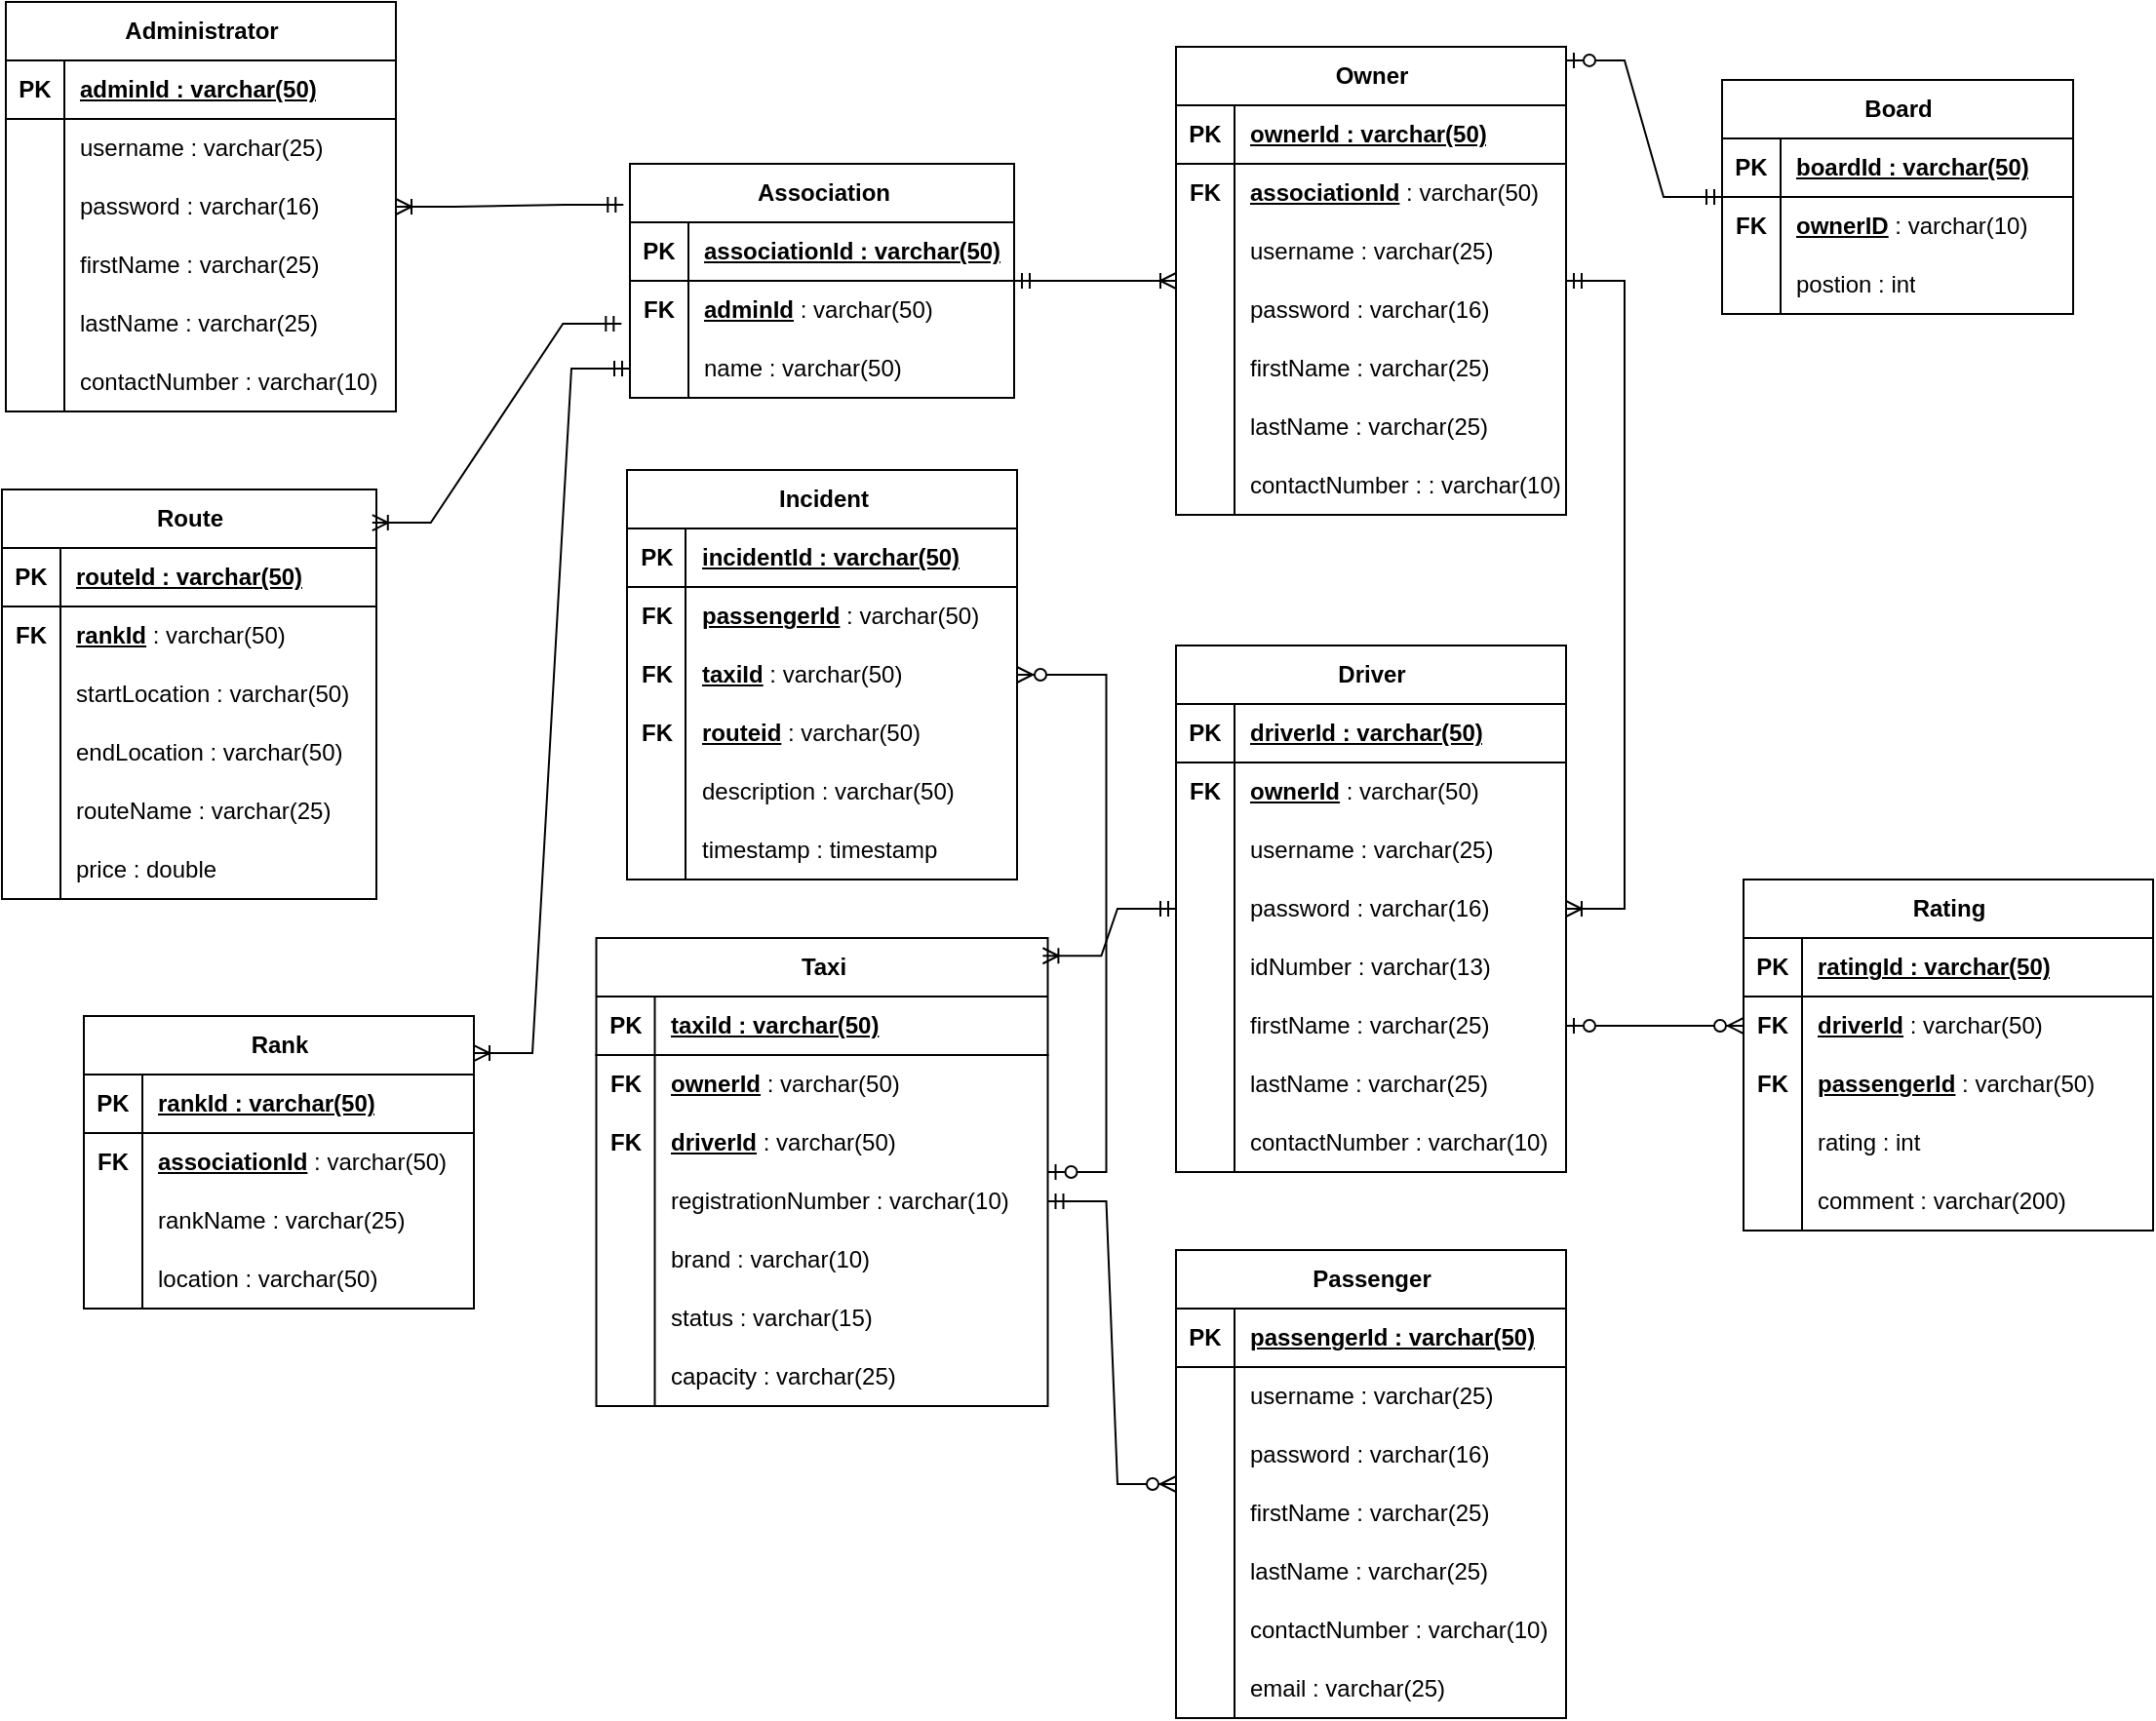 <mxfile version="24.0.7" type="github">
  <diagram name="Page-1" id="_thETV3PCBS6fMJotgOM">
    <mxGraphModel dx="1909" dy="483" grid="1" gridSize="10" guides="1" tooltips="1" connect="1" arrows="1" fold="1" page="1" pageScale="1" pageWidth="850" pageHeight="1100" math="0" shadow="0">
      <root>
        <mxCell id="0" />
        <mxCell id="1" parent="0" />
        <mxCell id="O3pjt0N3V21cAL_o8eEw-5" value="Administrator" style="shape=table;startSize=30;container=1;collapsible=1;childLayout=tableLayout;fixedRows=1;rowLines=0;fontStyle=1;align=center;resizeLast=1;html=1;" parent="1" vertex="1">
          <mxGeometry x="-120" y="40" width="200" height="210" as="geometry" />
        </mxCell>
        <mxCell id="O3pjt0N3V21cAL_o8eEw-6" value="" style="shape=tableRow;horizontal=0;startSize=0;swimlaneHead=0;swimlaneBody=0;fillColor=none;collapsible=0;dropTarget=0;points=[[0,0.5],[1,0.5]];portConstraint=eastwest;top=0;left=0;right=0;bottom=1;" parent="O3pjt0N3V21cAL_o8eEw-5" vertex="1">
          <mxGeometry y="30" width="200" height="30" as="geometry" />
        </mxCell>
        <mxCell id="O3pjt0N3V21cAL_o8eEw-7" value="PK" style="shape=partialRectangle;connectable=0;fillColor=none;top=0;left=0;bottom=0;right=0;fontStyle=1;overflow=hidden;whiteSpace=wrap;html=1;" parent="O3pjt0N3V21cAL_o8eEw-6" vertex="1">
          <mxGeometry width="30" height="30" as="geometry">
            <mxRectangle width="30" height="30" as="alternateBounds" />
          </mxGeometry>
        </mxCell>
        <mxCell id="O3pjt0N3V21cAL_o8eEw-8" value="adminId : varchar(50)" style="shape=partialRectangle;connectable=0;fillColor=none;top=0;left=0;bottom=0;right=0;align=left;spacingLeft=6;fontStyle=5;overflow=hidden;whiteSpace=wrap;html=1;" parent="O3pjt0N3V21cAL_o8eEw-6" vertex="1">
          <mxGeometry x="30" width="170" height="30" as="geometry">
            <mxRectangle width="170" height="30" as="alternateBounds" />
          </mxGeometry>
        </mxCell>
        <mxCell id="O3pjt0N3V21cAL_o8eEw-9" value="" style="shape=tableRow;horizontal=0;startSize=0;swimlaneHead=0;swimlaneBody=0;fillColor=none;collapsible=0;dropTarget=0;points=[[0,0.5],[1,0.5]];portConstraint=eastwest;top=0;left=0;right=0;bottom=0;" parent="O3pjt0N3V21cAL_o8eEw-5" vertex="1">
          <mxGeometry y="60" width="200" height="30" as="geometry" />
        </mxCell>
        <mxCell id="O3pjt0N3V21cAL_o8eEw-10" value="" style="shape=partialRectangle;connectable=0;fillColor=none;top=0;left=0;bottom=0;right=0;editable=1;overflow=hidden;whiteSpace=wrap;html=1;" parent="O3pjt0N3V21cAL_o8eEw-9" vertex="1">
          <mxGeometry width="30" height="30" as="geometry">
            <mxRectangle width="30" height="30" as="alternateBounds" />
          </mxGeometry>
        </mxCell>
        <mxCell id="O3pjt0N3V21cAL_o8eEw-11" value="username : varchar(25)" style="shape=partialRectangle;connectable=0;fillColor=none;top=0;left=0;bottom=0;right=0;align=left;spacingLeft=6;overflow=hidden;whiteSpace=wrap;html=1;" parent="O3pjt0N3V21cAL_o8eEw-9" vertex="1">
          <mxGeometry x="30" width="170" height="30" as="geometry">
            <mxRectangle width="170" height="30" as="alternateBounds" />
          </mxGeometry>
        </mxCell>
        <mxCell id="O3pjt0N3V21cAL_o8eEw-12" value="" style="shape=tableRow;horizontal=0;startSize=0;swimlaneHead=0;swimlaneBody=0;fillColor=none;collapsible=0;dropTarget=0;points=[[0,0.5],[1,0.5]];portConstraint=eastwest;top=0;left=0;right=0;bottom=0;" parent="O3pjt0N3V21cAL_o8eEw-5" vertex="1">
          <mxGeometry y="90" width="200" height="30" as="geometry" />
        </mxCell>
        <mxCell id="O3pjt0N3V21cAL_o8eEw-13" value="" style="shape=partialRectangle;connectable=0;fillColor=none;top=0;left=0;bottom=0;right=0;editable=1;overflow=hidden;whiteSpace=wrap;html=1;" parent="O3pjt0N3V21cAL_o8eEw-12" vertex="1">
          <mxGeometry width="30" height="30" as="geometry">
            <mxRectangle width="30" height="30" as="alternateBounds" />
          </mxGeometry>
        </mxCell>
        <mxCell id="O3pjt0N3V21cAL_o8eEw-14" value="password : varchar(16)" style="shape=partialRectangle;connectable=0;fillColor=none;top=0;left=0;bottom=0;right=0;align=left;spacingLeft=6;overflow=hidden;whiteSpace=wrap;html=1;" parent="O3pjt0N3V21cAL_o8eEw-12" vertex="1">
          <mxGeometry x="30" width="170" height="30" as="geometry">
            <mxRectangle width="170" height="30" as="alternateBounds" />
          </mxGeometry>
        </mxCell>
        <mxCell id="O3pjt0N3V21cAL_o8eEw-15" value="" style="shape=tableRow;horizontal=0;startSize=0;swimlaneHead=0;swimlaneBody=0;fillColor=none;collapsible=0;dropTarget=0;points=[[0,0.5],[1,0.5]];portConstraint=eastwest;top=0;left=0;right=0;bottom=0;" parent="O3pjt0N3V21cAL_o8eEw-5" vertex="1">
          <mxGeometry y="120" width="200" height="30" as="geometry" />
        </mxCell>
        <mxCell id="O3pjt0N3V21cAL_o8eEw-16" value="" style="shape=partialRectangle;connectable=0;fillColor=none;top=0;left=0;bottom=0;right=0;editable=1;overflow=hidden;whiteSpace=wrap;html=1;" parent="O3pjt0N3V21cAL_o8eEw-15" vertex="1">
          <mxGeometry width="30" height="30" as="geometry">
            <mxRectangle width="30" height="30" as="alternateBounds" />
          </mxGeometry>
        </mxCell>
        <mxCell id="O3pjt0N3V21cAL_o8eEw-17" value="firstName : varchar(25)" style="shape=partialRectangle;connectable=0;fillColor=none;top=0;left=0;bottom=0;right=0;align=left;spacingLeft=6;overflow=hidden;whiteSpace=wrap;html=1;" parent="O3pjt0N3V21cAL_o8eEw-15" vertex="1">
          <mxGeometry x="30" width="170" height="30" as="geometry">
            <mxRectangle width="170" height="30" as="alternateBounds" />
          </mxGeometry>
        </mxCell>
        <mxCell id="O3pjt0N3V21cAL_o8eEw-18" value="" style="shape=tableRow;horizontal=0;startSize=0;swimlaneHead=0;swimlaneBody=0;fillColor=none;collapsible=0;dropTarget=0;points=[[0,0.5],[1,0.5]];portConstraint=eastwest;top=0;left=0;right=0;bottom=0;" parent="O3pjt0N3V21cAL_o8eEw-5" vertex="1">
          <mxGeometry y="150" width="200" height="30" as="geometry" />
        </mxCell>
        <mxCell id="O3pjt0N3V21cAL_o8eEw-19" value="" style="shape=partialRectangle;connectable=0;fillColor=none;top=0;left=0;bottom=0;right=0;editable=1;overflow=hidden;whiteSpace=wrap;html=1;" parent="O3pjt0N3V21cAL_o8eEw-18" vertex="1">
          <mxGeometry width="30" height="30" as="geometry">
            <mxRectangle width="30" height="30" as="alternateBounds" />
          </mxGeometry>
        </mxCell>
        <mxCell id="O3pjt0N3V21cAL_o8eEw-20" value="lastName : varchar(25)" style="shape=partialRectangle;connectable=0;fillColor=none;top=0;left=0;bottom=0;right=0;align=left;spacingLeft=6;overflow=hidden;whiteSpace=wrap;html=1;" parent="O3pjt0N3V21cAL_o8eEw-18" vertex="1">
          <mxGeometry x="30" width="170" height="30" as="geometry">
            <mxRectangle width="170" height="30" as="alternateBounds" />
          </mxGeometry>
        </mxCell>
        <mxCell id="O3pjt0N3V21cAL_o8eEw-21" value="" style="shape=tableRow;horizontal=0;startSize=0;swimlaneHead=0;swimlaneBody=0;fillColor=none;collapsible=0;dropTarget=0;points=[[0,0.5],[1,0.5]];portConstraint=eastwest;top=0;left=0;right=0;bottom=0;" parent="O3pjt0N3V21cAL_o8eEw-5" vertex="1">
          <mxGeometry y="180" width="200" height="30" as="geometry" />
        </mxCell>
        <mxCell id="O3pjt0N3V21cAL_o8eEw-22" value="" style="shape=partialRectangle;connectable=0;fillColor=none;top=0;left=0;bottom=0;right=0;editable=1;overflow=hidden;whiteSpace=wrap;html=1;" parent="O3pjt0N3V21cAL_o8eEw-21" vertex="1">
          <mxGeometry width="30" height="30" as="geometry">
            <mxRectangle width="30" height="30" as="alternateBounds" />
          </mxGeometry>
        </mxCell>
        <mxCell id="O3pjt0N3V21cAL_o8eEw-23" value="contactNumber : varchar(10)" style="shape=partialRectangle;connectable=0;fillColor=none;top=0;left=0;bottom=0;right=0;align=left;spacingLeft=6;overflow=hidden;whiteSpace=wrap;html=1;" parent="O3pjt0N3V21cAL_o8eEw-21" vertex="1">
          <mxGeometry x="30" width="170" height="30" as="geometry">
            <mxRectangle width="170" height="30" as="alternateBounds" />
          </mxGeometry>
        </mxCell>
        <mxCell id="O3pjt0N3V21cAL_o8eEw-24" value="Association" style="shape=table;startSize=30;container=1;collapsible=1;childLayout=tableLayout;fixedRows=1;rowLines=0;fontStyle=1;align=center;resizeLast=1;html=1;" parent="1" vertex="1">
          <mxGeometry x="200" y="123" width="197" height="120" as="geometry" />
        </mxCell>
        <mxCell id="O3pjt0N3V21cAL_o8eEw-25" value="" style="shape=tableRow;horizontal=0;startSize=0;swimlaneHead=0;swimlaneBody=0;fillColor=none;collapsible=0;dropTarget=0;points=[[0,0.5],[1,0.5]];portConstraint=eastwest;top=0;left=0;right=0;bottom=1;" parent="O3pjt0N3V21cAL_o8eEw-24" vertex="1">
          <mxGeometry y="30" width="197" height="30" as="geometry" />
        </mxCell>
        <mxCell id="O3pjt0N3V21cAL_o8eEw-26" value="PK" style="shape=partialRectangle;connectable=0;fillColor=none;top=0;left=0;bottom=0;right=0;fontStyle=1;overflow=hidden;whiteSpace=wrap;html=1;" parent="O3pjt0N3V21cAL_o8eEw-25" vertex="1">
          <mxGeometry width="30" height="30" as="geometry">
            <mxRectangle width="30" height="30" as="alternateBounds" />
          </mxGeometry>
        </mxCell>
        <mxCell id="O3pjt0N3V21cAL_o8eEw-27" value="associationId : varchar(50)" style="shape=partialRectangle;connectable=0;fillColor=none;top=0;left=0;bottom=0;right=0;align=left;spacingLeft=6;fontStyle=5;overflow=hidden;whiteSpace=wrap;html=1;" parent="O3pjt0N3V21cAL_o8eEw-25" vertex="1">
          <mxGeometry x="30" width="167" height="30" as="geometry">
            <mxRectangle width="167" height="30" as="alternateBounds" />
          </mxGeometry>
        </mxCell>
        <mxCell id="O3pjt0N3V21cAL_o8eEw-31" value="" style="shape=tableRow;horizontal=0;startSize=0;swimlaneHead=0;swimlaneBody=0;fillColor=none;collapsible=0;dropTarget=0;points=[[0,0.5],[1,0.5]];portConstraint=eastwest;top=0;left=0;right=0;bottom=0;" parent="O3pjt0N3V21cAL_o8eEw-24" vertex="1">
          <mxGeometry y="60" width="197" height="30" as="geometry" />
        </mxCell>
        <mxCell id="O3pjt0N3V21cAL_o8eEw-32" value="&lt;b&gt;FK&lt;/b&gt;" style="shape=partialRectangle;connectable=0;fillColor=none;top=0;left=0;bottom=0;right=0;editable=1;overflow=hidden;whiteSpace=wrap;html=1;" parent="O3pjt0N3V21cAL_o8eEw-31" vertex="1">
          <mxGeometry width="30" height="30" as="geometry">
            <mxRectangle width="30" height="30" as="alternateBounds" />
          </mxGeometry>
        </mxCell>
        <mxCell id="O3pjt0N3V21cAL_o8eEw-33" value="&lt;b&gt;&lt;u&gt;adminId&lt;/u&gt;&lt;/b&gt; : varchar(50)" style="shape=partialRectangle;connectable=0;fillColor=none;top=0;left=0;bottom=0;right=0;align=left;spacingLeft=6;overflow=hidden;whiteSpace=wrap;html=1;" parent="O3pjt0N3V21cAL_o8eEw-31" vertex="1">
          <mxGeometry x="30" width="167" height="30" as="geometry">
            <mxRectangle width="167" height="30" as="alternateBounds" />
          </mxGeometry>
        </mxCell>
        <mxCell id="O3pjt0N3V21cAL_o8eEw-28" value="" style="shape=tableRow;horizontal=0;startSize=0;swimlaneHead=0;swimlaneBody=0;fillColor=none;collapsible=0;dropTarget=0;points=[[0,0.5],[1,0.5]];portConstraint=eastwest;top=0;left=0;right=0;bottom=0;" parent="O3pjt0N3V21cAL_o8eEw-24" vertex="1">
          <mxGeometry y="90" width="197" height="30" as="geometry" />
        </mxCell>
        <mxCell id="O3pjt0N3V21cAL_o8eEw-29" value="" style="shape=partialRectangle;connectable=0;fillColor=none;top=0;left=0;bottom=0;right=0;editable=1;overflow=hidden;whiteSpace=wrap;html=1;" parent="O3pjt0N3V21cAL_o8eEw-28" vertex="1">
          <mxGeometry width="30" height="30" as="geometry">
            <mxRectangle width="30" height="30" as="alternateBounds" />
          </mxGeometry>
        </mxCell>
        <mxCell id="O3pjt0N3V21cAL_o8eEw-30" value="name : varchar(50)" style="shape=partialRectangle;connectable=0;fillColor=none;top=0;left=0;bottom=0;right=0;align=left;spacingLeft=6;overflow=hidden;whiteSpace=wrap;html=1;" parent="O3pjt0N3V21cAL_o8eEw-28" vertex="1">
          <mxGeometry x="30" width="167" height="30" as="geometry">
            <mxRectangle width="167" height="30" as="alternateBounds" />
          </mxGeometry>
        </mxCell>
        <mxCell id="O3pjt0N3V21cAL_o8eEw-50" value="Owner" style="shape=table;startSize=30;container=1;collapsible=1;childLayout=tableLayout;fixedRows=1;rowLines=0;fontStyle=1;align=center;resizeLast=1;html=1;" parent="1" vertex="1">
          <mxGeometry x="480" y="63" width="200" height="240" as="geometry" />
        </mxCell>
        <mxCell id="O3pjt0N3V21cAL_o8eEw-51" value="" style="shape=tableRow;horizontal=0;startSize=0;swimlaneHead=0;swimlaneBody=0;fillColor=none;collapsible=0;dropTarget=0;points=[[0,0.5],[1,0.5]];portConstraint=eastwest;top=0;left=0;right=0;bottom=1;" parent="O3pjt0N3V21cAL_o8eEw-50" vertex="1">
          <mxGeometry y="30" width="200" height="30" as="geometry" />
        </mxCell>
        <mxCell id="O3pjt0N3V21cAL_o8eEw-52" value="PK" style="shape=partialRectangle;connectable=0;fillColor=none;top=0;left=0;bottom=0;right=0;fontStyle=1;overflow=hidden;whiteSpace=wrap;html=1;" parent="O3pjt0N3V21cAL_o8eEw-51" vertex="1">
          <mxGeometry width="30" height="30" as="geometry">
            <mxRectangle width="30" height="30" as="alternateBounds" />
          </mxGeometry>
        </mxCell>
        <mxCell id="O3pjt0N3V21cAL_o8eEw-53" value="ownerId : varchar(50)" style="shape=partialRectangle;connectable=0;fillColor=none;top=0;left=0;bottom=0;right=0;align=left;spacingLeft=6;fontStyle=5;overflow=hidden;whiteSpace=wrap;html=1;" parent="O3pjt0N3V21cAL_o8eEw-51" vertex="1">
          <mxGeometry x="30" width="170" height="30" as="geometry">
            <mxRectangle width="170" height="30" as="alternateBounds" />
          </mxGeometry>
        </mxCell>
        <mxCell id="O3pjt0N3V21cAL_o8eEw-65" value="" style="shape=tableRow;horizontal=0;startSize=0;swimlaneHead=0;swimlaneBody=0;fillColor=none;collapsible=0;dropTarget=0;points=[[0,0.5],[1,0.5]];portConstraint=eastwest;top=0;left=0;right=0;bottom=0;" parent="O3pjt0N3V21cAL_o8eEw-50" vertex="1">
          <mxGeometry y="60" width="200" height="30" as="geometry" />
        </mxCell>
        <mxCell id="O3pjt0N3V21cAL_o8eEw-66" value="&lt;b&gt;FK&lt;/b&gt;" style="shape=partialRectangle;connectable=0;fillColor=none;top=0;left=0;bottom=0;right=0;editable=1;overflow=hidden;whiteSpace=wrap;html=1;" parent="O3pjt0N3V21cAL_o8eEw-65" vertex="1">
          <mxGeometry width="30" height="30" as="geometry">
            <mxRectangle width="30" height="30" as="alternateBounds" />
          </mxGeometry>
        </mxCell>
        <mxCell id="O3pjt0N3V21cAL_o8eEw-67" value="&lt;b&gt;&lt;u&gt;associationId&lt;/u&gt;&lt;/b&gt; : varchar(50)" style="shape=partialRectangle;connectable=0;fillColor=none;top=0;left=0;bottom=0;right=0;align=left;spacingLeft=6;overflow=hidden;whiteSpace=wrap;html=1;" parent="O3pjt0N3V21cAL_o8eEw-65" vertex="1">
          <mxGeometry x="30" width="170" height="30" as="geometry">
            <mxRectangle width="170" height="30" as="alternateBounds" />
          </mxGeometry>
        </mxCell>
        <mxCell id="O3pjt0N3V21cAL_o8eEw-68" value="" style="shape=tableRow;horizontal=0;startSize=0;swimlaneHead=0;swimlaneBody=0;fillColor=none;collapsible=0;dropTarget=0;points=[[0,0.5],[1,0.5]];portConstraint=eastwest;top=0;left=0;right=0;bottom=0;" parent="O3pjt0N3V21cAL_o8eEw-50" vertex="1">
          <mxGeometry y="90" width="200" height="30" as="geometry" />
        </mxCell>
        <mxCell id="O3pjt0N3V21cAL_o8eEw-69" value="" style="shape=partialRectangle;connectable=0;fillColor=none;top=0;left=0;bottom=0;right=0;editable=1;overflow=hidden;whiteSpace=wrap;html=1;" parent="O3pjt0N3V21cAL_o8eEw-68" vertex="1">
          <mxGeometry width="30" height="30" as="geometry">
            <mxRectangle width="30" height="30" as="alternateBounds" />
          </mxGeometry>
        </mxCell>
        <mxCell id="O3pjt0N3V21cAL_o8eEw-70" value="username : varchar(25)" style="shape=partialRectangle;connectable=0;fillColor=none;top=0;left=0;bottom=0;right=0;align=left;spacingLeft=6;overflow=hidden;whiteSpace=wrap;html=1;" parent="O3pjt0N3V21cAL_o8eEw-68" vertex="1">
          <mxGeometry x="30" width="170" height="30" as="geometry">
            <mxRectangle width="170" height="30" as="alternateBounds" />
          </mxGeometry>
        </mxCell>
        <mxCell id="O3pjt0N3V21cAL_o8eEw-71" value="" style="shape=tableRow;horizontal=0;startSize=0;swimlaneHead=0;swimlaneBody=0;fillColor=none;collapsible=0;dropTarget=0;points=[[0,0.5],[1,0.5]];portConstraint=eastwest;top=0;left=0;right=0;bottom=0;" parent="O3pjt0N3V21cAL_o8eEw-50" vertex="1">
          <mxGeometry y="120" width="200" height="30" as="geometry" />
        </mxCell>
        <mxCell id="O3pjt0N3V21cAL_o8eEw-72" value="" style="shape=partialRectangle;connectable=0;fillColor=none;top=0;left=0;bottom=0;right=0;editable=1;overflow=hidden;whiteSpace=wrap;html=1;" parent="O3pjt0N3V21cAL_o8eEw-71" vertex="1">
          <mxGeometry width="30" height="30" as="geometry">
            <mxRectangle width="30" height="30" as="alternateBounds" />
          </mxGeometry>
        </mxCell>
        <mxCell id="O3pjt0N3V21cAL_o8eEw-73" value="password : varchar(16)" style="shape=partialRectangle;connectable=0;fillColor=none;top=0;left=0;bottom=0;right=0;align=left;spacingLeft=6;overflow=hidden;whiteSpace=wrap;html=1;" parent="O3pjt0N3V21cAL_o8eEw-71" vertex="1">
          <mxGeometry x="30" width="170" height="30" as="geometry">
            <mxRectangle width="170" height="30" as="alternateBounds" />
          </mxGeometry>
        </mxCell>
        <mxCell id="O3pjt0N3V21cAL_o8eEw-54" value="" style="shape=tableRow;horizontal=0;startSize=0;swimlaneHead=0;swimlaneBody=0;fillColor=none;collapsible=0;dropTarget=0;points=[[0,0.5],[1,0.5]];portConstraint=eastwest;top=0;left=0;right=0;bottom=0;" parent="O3pjt0N3V21cAL_o8eEw-50" vertex="1">
          <mxGeometry y="150" width="200" height="30" as="geometry" />
        </mxCell>
        <mxCell id="O3pjt0N3V21cAL_o8eEw-55" value="" style="shape=partialRectangle;connectable=0;fillColor=none;top=0;left=0;bottom=0;right=0;editable=1;overflow=hidden;whiteSpace=wrap;html=1;" parent="O3pjt0N3V21cAL_o8eEw-54" vertex="1">
          <mxGeometry width="30" height="30" as="geometry">
            <mxRectangle width="30" height="30" as="alternateBounds" />
          </mxGeometry>
        </mxCell>
        <mxCell id="O3pjt0N3V21cAL_o8eEw-56" value="firstName : varchar(25)" style="shape=partialRectangle;connectable=0;fillColor=none;top=0;left=0;bottom=0;right=0;align=left;spacingLeft=6;overflow=hidden;whiteSpace=wrap;html=1;" parent="O3pjt0N3V21cAL_o8eEw-54" vertex="1">
          <mxGeometry x="30" width="170" height="30" as="geometry">
            <mxRectangle width="170" height="30" as="alternateBounds" />
          </mxGeometry>
        </mxCell>
        <mxCell id="O3pjt0N3V21cAL_o8eEw-57" value="" style="shape=tableRow;horizontal=0;startSize=0;swimlaneHead=0;swimlaneBody=0;fillColor=none;collapsible=0;dropTarget=0;points=[[0,0.5],[1,0.5]];portConstraint=eastwest;top=0;left=0;right=0;bottom=0;" parent="O3pjt0N3V21cAL_o8eEw-50" vertex="1">
          <mxGeometry y="180" width="200" height="30" as="geometry" />
        </mxCell>
        <mxCell id="O3pjt0N3V21cAL_o8eEw-58" value="" style="shape=partialRectangle;connectable=0;fillColor=none;top=0;left=0;bottom=0;right=0;editable=1;overflow=hidden;whiteSpace=wrap;html=1;" parent="O3pjt0N3V21cAL_o8eEw-57" vertex="1">
          <mxGeometry width="30" height="30" as="geometry">
            <mxRectangle width="30" height="30" as="alternateBounds" />
          </mxGeometry>
        </mxCell>
        <mxCell id="O3pjt0N3V21cAL_o8eEw-59" value="lastName : varchar(25)" style="shape=partialRectangle;connectable=0;fillColor=none;top=0;left=0;bottom=0;right=0;align=left;spacingLeft=6;overflow=hidden;whiteSpace=wrap;html=1;" parent="O3pjt0N3V21cAL_o8eEw-57" vertex="1">
          <mxGeometry x="30" width="170" height="30" as="geometry">
            <mxRectangle width="170" height="30" as="alternateBounds" />
          </mxGeometry>
        </mxCell>
        <mxCell id="O3pjt0N3V21cAL_o8eEw-60" value="" style="shape=tableRow;horizontal=0;startSize=0;swimlaneHead=0;swimlaneBody=0;fillColor=none;collapsible=0;dropTarget=0;points=[[0,0.5],[1,0.5]];portConstraint=eastwest;top=0;left=0;right=0;bottom=0;" parent="O3pjt0N3V21cAL_o8eEw-50" vertex="1">
          <mxGeometry y="210" width="200" height="30" as="geometry" />
        </mxCell>
        <mxCell id="O3pjt0N3V21cAL_o8eEw-61" value="" style="shape=partialRectangle;connectable=0;fillColor=none;top=0;left=0;bottom=0;right=0;editable=1;overflow=hidden;whiteSpace=wrap;html=1;" parent="O3pjt0N3V21cAL_o8eEw-60" vertex="1">
          <mxGeometry width="30" height="30" as="geometry">
            <mxRectangle width="30" height="30" as="alternateBounds" />
          </mxGeometry>
        </mxCell>
        <mxCell id="O3pjt0N3V21cAL_o8eEw-62" value="contactNumber : : varchar(10)" style="shape=partialRectangle;connectable=0;fillColor=none;top=0;left=0;bottom=0;right=0;align=left;spacingLeft=6;overflow=hidden;whiteSpace=wrap;html=1;" parent="O3pjt0N3V21cAL_o8eEw-60" vertex="1">
          <mxGeometry x="30" width="170" height="30" as="geometry">
            <mxRectangle width="170" height="30" as="alternateBounds" />
          </mxGeometry>
        </mxCell>
        <mxCell id="O3pjt0N3V21cAL_o8eEw-74" value="" style="edgeStyle=entityRelationEdgeStyle;fontSize=12;html=1;endArrow=ERoneToMany;startArrow=ERmandOne;rounded=0;exitX=-0.017;exitY=0.175;exitDx=0;exitDy=0;exitPerimeter=0;" parent="1" source="O3pjt0N3V21cAL_o8eEw-24" target="O3pjt0N3V21cAL_o8eEw-5" edge="1">
          <mxGeometry width="100" height="100" relative="1" as="geometry">
            <mxPoint x="370" y="310" as="sourcePoint" />
            <mxPoint x="470" y="210" as="targetPoint" />
          </mxGeometry>
        </mxCell>
        <mxCell id="O3pjt0N3V21cAL_o8eEw-75" value="" style="edgeStyle=entityRelationEdgeStyle;fontSize=12;html=1;endArrow=ERoneToMany;startArrow=ERmandOne;rounded=0;" parent="1" source="O3pjt0N3V21cAL_o8eEw-24" target="O3pjt0N3V21cAL_o8eEw-50" edge="1">
          <mxGeometry width="100" height="100" relative="1" as="geometry">
            <mxPoint x="280" y="250" as="sourcePoint" />
            <mxPoint x="230" y="410" as="targetPoint" />
            <Array as="points">
              <mxPoint x="390" y="250" />
              <mxPoint x="400" y="250" />
            </Array>
          </mxGeometry>
        </mxCell>
        <mxCell id="O3pjt0N3V21cAL_o8eEw-76" value="Driver" style="shape=table;startSize=30;container=1;collapsible=1;childLayout=tableLayout;fixedRows=1;rowLines=0;fontStyle=1;align=center;resizeLast=1;html=1;" parent="1" vertex="1">
          <mxGeometry x="480" y="370" width="200" height="270" as="geometry" />
        </mxCell>
        <mxCell id="O3pjt0N3V21cAL_o8eEw-77" value="" style="shape=tableRow;horizontal=0;startSize=0;swimlaneHead=0;swimlaneBody=0;fillColor=none;collapsible=0;dropTarget=0;points=[[0,0.5],[1,0.5]];portConstraint=eastwest;top=0;left=0;right=0;bottom=1;" parent="O3pjt0N3V21cAL_o8eEw-76" vertex="1">
          <mxGeometry y="30" width="200" height="30" as="geometry" />
        </mxCell>
        <mxCell id="O3pjt0N3V21cAL_o8eEw-78" value="PK" style="shape=partialRectangle;connectable=0;fillColor=none;top=0;left=0;bottom=0;right=0;fontStyle=1;overflow=hidden;whiteSpace=wrap;html=1;" parent="O3pjt0N3V21cAL_o8eEw-77" vertex="1">
          <mxGeometry width="30" height="30" as="geometry">
            <mxRectangle width="30" height="30" as="alternateBounds" />
          </mxGeometry>
        </mxCell>
        <mxCell id="O3pjt0N3V21cAL_o8eEw-79" value="driverId : varchar(50)" style="shape=partialRectangle;connectable=0;fillColor=none;top=0;left=0;bottom=0;right=0;align=left;spacingLeft=6;fontStyle=5;overflow=hidden;whiteSpace=wrap;html=1;" parent="O3pjt0N3V21cAL_o8eEw-77" vertex="1">
          <mxGeometry x="30" width="170" height="30" as="geometry">
            <mxRectangle width="170" height="30" as="alternateBounds" />
          </mxGeometry>
        </mxCell>
        <mxCell id="O3pjt0N3V21cAL_o8eEw-80" value="" style="shape=tableRow;horizontal=0;startSize=0;swimlaneHead=0;swimlaneBody=0;fillColor=none;collapsible=0;dropTarget=0;points=[[0,0.5],[1,0.5]];portConstraint=eastwest;top=0;left=0;right=0;bottom=0;" parent="O3pjt0N3V21cAL_o8eEw-76" vertex="1">
          <mxGeometry y="60" width="200" height="30" as="geometry" />
        </mxCell>
        <mxCell id="O3pjt0N3V21cAL_o8eEw-81" value="&lt;b&gt;FK&lt;/b&gt;" style="shape=partialRectangle;connectable=0;fillColor=none;top=0;left=0;bottom=0;right=0;editable=1;overflow=hidden;whiteSpace=wrap;html=1;" parent="O3pjt0N3V21cAL_o8eEw-80" vertex="1">
          <mxGeometry width="30" height="30" as="geometry">
            <mxRectangle width="30" height="30" as="alternateBounds" />
          </mxGeometry>
        </mxCell>
        <mxCell id="O3pjt0N3V21cAL_o8eEw-82" value="&lt;b&gt;&lt;u&gt;ownerId&lt;/u&gt;&lt;/b&gt; : varchar(50)" style="shape=partialRectangle;connectable=0;fillColor=none;top=0;left=0;bottom=0;right=0;align=left;spacingLeft=6;overflow=hidden;whiteSpace=wrap;html=1;" parent="O3pjt0N3V21cAL_o8eEw-80" vertex="1">
          <mxGeometry x="30" width="170" height="30" as="geometry">
            <mxRectangle width="170" height="30" as="alternateBounds" />
          </mxGeometry>
        </mxCell>
        <mxCell id="O3pjt0N3V21cAL_o8eEw-95" value="" style="shape=tableRow;horizontal=0;startSize=0;swimlaneHead=0;swimlaneBody=0;fillColor=none;collapsible=0;dropTarget=0;points=[[0,0.5],[1,0.5]];portConstraint=eastwest;top=0;left=0;right=0;bottom=0;" parent="O3pjt0N3V21cAL_o8eEw-76" vertex="1">
          <mxGeometry y="90" width="200" height="30" as="geometry" />
        </mxCell>
        <mxCell id="O3pjt0N3V21cAL_o8eEw-96" value="" style="shape=partialRectangle;connectable=0;fillColor=none;top=0;left=0;bottom=0;right=0;editable=1;overflow=hidden;whiteSpace=wrap;html=1;" parent="O3pjt0N3V21cAL_o8eEw-95" vertex="1">
          <mxGeometry width="30" height="30" as="geometry">
            <mxRectangle width="30" height="30" as="alternateBounds" />
          </mxGeometry>
        </mxCell>
        <mxCell id="O3pjt0N3V21cAL_o8eEw-97" value="username : varchar(25)" style="shape=partialRectangle;connectable=0;fillColor=none;top=0;left=0;bottom=0;right=0;align=left;spacingLeft=6;overflow=hidden;whiteSpace=wrap;html=1;" parent="O3pjt0N3V21cAL_o8eEw-95" vertex="1">
          <mxGeometry x="30" width="170" height="30" as="geometry">
            <mxRectangle width="170" height="30" as="alternateBounds" />
          </mxGeometry>
        </mxCell>
        <mxCell id="O3pjt0N3V21cAL_o8eEw-98" value="" style="shape=tableRow;horizontal=0;startSize=0;swimlaneHead=0;swimlaneBody=0;fillColor=none;collapsible=0;dropTarget=0;points=[[0,0.5],[1,0.5]];portConstraint=eastwest;top=0;left=0;right=0;bottom=0;" parent="O3pjt0N3V21cAL_o8eEw-76" vertex="1">
          <mxGeometry y="120" width="200" height="30" as="geometry" />
        </mxCell>
        <mxCell id="O3pjt0N3V21cAL_o8eEw-99" value="" style="shape=partialRectangle;connectable=0;fillColor=none;top=0;left=0;bottom=0;right=0;editable=1;overflow=hidden;whiteSpace=wrap;html=1;" parent="O3pjt0N3V21cAL_o8eEw-98" vertex="1">
          <mxGeometry width="30" height="30" as="geometry">
            <mxRectangle width="30" height="30" as="alternateBounds" />
          </mxGeometry>
        </mxCell>
        <mxCell id="O3pjt0N3V21cAL_o8eEw-100" value="password : varchar(16)" style="shape=partialRectangle;connectable=0;fillColor=none;top=0;left=0;bottom=0;right=0;align=left;spacingLeft=6;overflow=hidden;whiteSpace=wrap;html=1;" parent="O3pjt0N3V21cAL_o8eEw-98" vertex="1">
          <mxGeometry x="30" width="170" height="30" as="geometry">
            <mxRectangle width="170" height="30" as="alternateBounds" />
          </mxGeometry>
        </mxCell>
        <mxCell id="O3pjt0N3V21cAL_o8eEw-92" value="" style="shape=tableRow;horizontal=0;startSize=0;swimlaneHead=0;swimlaneBody=0;fillColor=none;collapsible=0;dropTarget=0;points=[[0,0.5],[1,0.5]];portConstraint=eastwest;top=0;left=0;right=0;bottom=0;" parent="O3pjt0N3V21cAL_o8eEw-76" vertex="1">
          <mxGeometry y="150" width="200" height="30" as="geometry" />
        </mxCell>
        <mxCell id="O3pjt0N3V21cAL_o8eEw-93" value="" style="shape=partialRectangle;connectable=0;fillColor=none;top=0;left=0;bottom=0;right=0;editable=1;overflow=hidden;whiteSpace=wrap;html=1;" parent="O3pjt0N3V21cAL_o8eEw-92" vertex="1">
          <mxGeometry width="30" height="30" as="geometry">
            <mxRectangle width="30" height="30" as="alternateBounds" />
          </mxGeometry>
        </mxCell>
        <mxCell id="O3pjt0N3V21cAL_o8eEw-94" value="idNumber : varchar(13)" style="shape=partialRectangle;connectable=0;fillColor=none;top=0;left=0;bottom=0;right=0;align=left;spacingLeft=6;overflow=hidden;whiteSpace=wrap;html=1;" parent="O3pjt0N3V21cAL_o8eEw-92" vertex="1">
          <mxGeometry x="30" width="170" height="30" as="geometry">
            <mxRectangle width="170" height="30" as="alternateBounds" />
          </mxGeometry>
        </mxCell>
        <mxCell id="O3pjt0N3V21cAL_o8eEw-83" value="" style="shape=tableRow;horizontal=0;startSize=0;swimlaneHead=0;swimlaneBody=0;fillColor=none;collapsible=0;dropTarget=0;points=[[0,0.5],[1,0.5]];portConstraint=eastwest;top=0;left=0;right=0;bottom=0;" parent="O3pjt0N3V21cAL_o8eEw-76" vertex="1">
          <mxGeometry y="180" width="200" height="30" as="geometry" />
        </mxCell>
        <mxCell id="O3pjt0N3V21cAL_o8eEw-84" value="" style="shape=partialRectangle;connectable=0;fillColor=none;top=0;left=0;bottom=0;right=0;editable=1;overflow=hidden;whiteSpace=wrap;html=1;" parent="O3pjt0N3V21cAL_o8eEw-83" vertex="1">
          <mxGeometry width="30" height="30" as="geometry">
            <mxRectangle width="30" height="30" as="alternateBounds" />
          </mxGeometry>
        </mxCell>
        <mxCell id="O3pjt0N3V21cAL_o8eEw-85" value="firstName : varchar(25)" style="shape=partialRectangle;connectable=0;fillColor=none;top=0;left=0;bottom=0;right=0;align=left;spacingLeft=6;overflow=hidden;whiteSpace=wrap;html=1;" parent="O3pjt0N3V21cAL_o8eEw-83" vertex="1">
          <mxGeometry x="30" width="170" height="30" as="geometry">
            <mxRectangle width="170" height="30" as="alternateBounds" />
          </mxGeometry>
        </mxCell>
        <mxCell id="O3pjt0N3V21cAL_o8eEw-86" value="" style="shape=tableRow;horizontal=0;startSize=0;swimlaneHead=0;swimlaneBody=0;fillColor=none;collapsible=0;dropTarget=0;points=[[0,0.5],[1,0.5]];portConstraint=eastwest;top=0;left=0;right=0;bottom=0;" parent="O3pjt0N3V21cAL_o8eEw-76" vertex="1">
          <mxGeometry y="210" width="200" height="30" as="geometry" />
        </mxCell>
        <mxCell id="O3pjt0N3V21cAL_o8eEw-87" value="" style="shape=partialRectangle;connectable=0;fillColor=none;top=0;left=0;bottom=0;right=0;editable=1;overflow=hidden;whiteSpace=wrap;html=1;" parent="O3pjt0N3V21cAL_o8eEw-86" vertex="1">
          <mxGeometry width="30" height="30" as="geometry">
            <mxRectangle width="30" height="30" as="alternateBounds" />
          </mxGeometry>
        </mxCell>
        <mxCell id="O3pjt0N3V21cAL_o8eEw-88" value="lastName : varchar(25)" style="shape=partialRectangle;connectable=0;fillColor=none;top=0;left=0;bottom=0;right=0;align=left;spacingLeft=6;overflow=hidden;whiteSpace=wrap;html=1;" parent="O3pjt0N3V21cAL_o8eEw-86" vertex="1">
          <mxGeometry x="30" width="170" height="30" as="geometry">
            <mxRectangle width="170" height="30" as="alternateBounds" />
          </mxGeometry>
        </mxCell>
        <mxCell id="O3pjt0N3V21cAL_o8eEw-89" value="" style="shape=tableRow;horizontal=0;startSize=0;swimlaneHead=0;swimlaneBody=0;fillColor=none;collapsible=0;dropTarget=0;points=[[0,0.5],[1,0.5]];portConstraint=eastwest;top=0;left=0;right=0;bottom=0;" parent="O3pjt0N3V21cAL_o8eEw-76" vertex="1">
          <mxGeometry y="240" width="200" height="30" as="geometry" />
        </mxCell>
        <mxCell id="O3pjt0N3V21cAL_o8eEw-90" value="" style="shape=partialRectangle;connectable=0;fillColor=none;top=0;left=0;bottom=0;right=0;editable=1;overflow=hidden;whiteSpace=wrap;html=1;" parent="O3pjt0N3V21cAL_o8eEw-89" vertex="1">
          <mxGeometry width="30" height="30" as="geometry">
            <mxRectangle width="30" height="30" as="alternateBounds" />
          </mxGeometry>
        </mxCell>
        <mxCell id="O3pjt0N3V21cAL_o8eEw-91" value="contactNumber : varchar(10)" style="shape=partialRectangle;connectable=0;fillColor=none;top=0;left=0;bottom=0;right=0;align=left;spacingLeft=6;overflow=hidden;whiteSpace=wrap;html=1;" parent="O3pjt0N3V21cAL_o8eEw-89" vertex="1">
          <mxGeometry x="30" width="170" height="30" as="geometry">
            <mxRectangle width="170" height="30" as="alternateBounds" />
          </mxGeometry>
        </mxCell>
        <mxCell id="O3pjt0N3V21cAL_o8eEw-101" value="" style="edgeStyle=entityRelationEdgeStyle;fontSize=12;html=1;endArrow=ERoneToMany;startArrow=ERmandOne;rounded=0;" parent="1" source="O3pjt0N3V21cAL_o8eEw-50" target="O3pjt0N3V21cAL_o8eEw-76" edge="1">
          <mxGeometry width="100" height="100" relative="1" as="geometry">
            <mxPoint x="370" y="310" as="sourcePoint" />
            <mxPoint x="470" y="210" as="targetPoint" />
          </mxGeometry>
        </mxCell>
        <mxCell id="O3pjt0N3V21cAL_o8eEw-102" value="Taxi" style="shape=table;startSize=30;container=1;collapsible=1;childLayout=tableLayout;fixedRows=1;rowLines=0;fontStyle=1;align=center;resizeLast=1;html=1;" parent="1" vertex="1">
          <mxGeometry x="182.75" y="520" width="231.5" height="240" as="geometry" />
        </mxCell>
        <mxCell id="O3pjt0N3V21cAL_o8eEw-103" value="" style="shape=tableRow;horizontal=0;startSize=0;swimlaneHead=0;swimlaneBody=0;fillColor=none;collapsible=0;dropTarget=0;points=[[0,0.5],[1,0.5]];portConstraint=eastwest;top=0;left=0;right=0;bottom=1;" parent="O3pjt0N3V21cAL_o8eEw-102" vertex="1">
          <mxGeometry y="30" width="231.5" height="30" as="geometry" />
        </mxCell>
        <mxCell id="O3pjt0N3V21cAL_o8eEw-104" value="PK" style="shape=partialRectangle;connectable=0;fillColor=none;top=0;left=0;bottom=0;right=0;fontStyle=1;overflow=hidden;whiteSpace=wrap;html=1;" parent="O3pjt0N3V21cAL_o8eEw-103" vertex="1">
          <mxGeometry width="30" height="30" as="geometry">
            <mxRectangle width="30" height="30" as="alternateBounds" />
          </mxGeometry>
        </mxCell>
        <mxCell id="O3pjt0N3V21cAL_o8eEw-105" value="taxiId : varchar(50)" style="shape=partialRectangle;connectable=0;fillColor=none;top=0;left=0;bottom=0;right=0;align=left;spacingLeft=6;fontStyle=5;overflow=hidden;whiteSpace=wrap;html=1;" parent="O3pjt0N3V21cAL_o8eEw-103" vertex="1">
          <mxGeometry x="30" width="201.5" height="30" as="geometry">
            <mxRectangle width="201.5" height="30" as="alternateBounds" />
          </mxGeometry>
        </mxCell>
        <mxCell id="O3pjt0N3V21cAL_o8eEw-106" value="" style="shape=tableRow;horizontal=0;startSize=0;swimlaneHead=0;swimlaneBody=0;fillColor=none;collapsible=0;dropTarget=0;points=[[0,0.5],[1,0.5]];portConstraint=eastwest;top=0;left=0;right=0;bottom=0;" parent="O3pjt0N3V21cAL_o8eEw-102" vertex="1">
          <mxGeometry y="60" width="231.5" height="30" as="geometry" />
        </mxCell>
        <mxCell id="O3pjt0N3V21cAL_o8eEw-107" value="&lt;b&gt;FK&lt;/b&gt;" style="shape=partialRectangle;connectable=0;fillColor=none;top=0;left=0;bottom=0;right=0;editable=1;overflow=hidden;whiteSpace=wrap;html=1;" parent="O3pjt0N3V21cAL_o8eEw-106" vertex="1">
          <mxGeometry width="30" height="30" as="geometry">
            <mxRectangle width="30" height="30" as="alternateBounds" />
          </mxGeometry>
        </mxCell>
        <mxCell id="O3pjt0N3V21cAL_o8eEw-108" value="&lt;b&gt;&lt;u&gt;ownerId&lt;/u&gt;&lt;/b&gt; : varchar(50)" style="shape=partialRectangle;connectable=0;fillColor=none;top=0;left=0;bottom=0;right=0;align=left;spacingLeft=6;overflow=hidden;whiteSpace=wrap;html=1;" parent="O3pjt0N3V21cAL_o8eEw-106" vertex="1">
          <mxGeometry x="30" width="201.5" height="30" as="geometry">
            <mxRectangle width="201.5" height="30" as="alternateBounds" />
          </mxGeometry>
        </mxCell>
        <mxCell id="O3pjt0N3V21cAL_o8eEw-109" value="" style="shape=tableRow;horizontal=0;startSize=0;swimlaneHead=0;swimlaneBody=0;fillColor=none;collapsible=0;dropTarget=0;points=[[0,0.5],[1,0.5]];portConstraint=eastwest;top=0;left=0;right=0;bottom=0;" parent="O3pjt0N3V21cAL_o8eEw-102" vertex="1">
          <mxGeometry y="90" width="231.5" height="30" as="geometry" />
        </mxCell>
        <mxCell id="O3pjt0N3V21cAL_o8eEw-110" value="&lt;b&gt;FK&lt;/b&gt;" style="shape=partialRectangle;connectable=0;fillColor=none;top=0;left=0;bottom=0;right=0;editable=1;overflow=hidden;whiteSpace=wrap;html=1;" parent="O3pjt0N3V21cAL_o8eEw-109" vertex="1">
          <mxGeometry width="30" height="30" as="geometry">
            <mxRectangle width="30" height="30" as="alternateBounds" />
          </mxGeometry>
        </mxCell>
        <mxCell id="O3pjt0N3V21cAL_o8eEw-111" value="&lt;b&gt;&lt;u&gt;driverId&lt;/u&gt;&lt;/b&gt; : varchar(50)" style="shape=partialRectangle;connectable=0;fillColor=none;top=0;left=0;bottom=0;right=0;align=left;spacingLeft=6;overflow=hidden;whiteSpace=wrap;html=1;" parent="O3pjt0N3V21cAL_o8eEw-109" vertex="1">
          <mxGeometry x="30" width="201.5" height="30" as="geometry">
            <mxRectangle width="201.5" height="30" as="alternateBounds" />
          </mxGeometry>
        </mxCell>
        <mxCell id="O3pjt0N3V21cAL_o8eEw-112" value="" style="shape=tableRow;horizontal=0;startSize=0;swimlaneHead=0;swimlaneBody=0;fillColor=none;collapsible=0;dropTarget=0;points=[[0,0.5],[1,0.5]];portConstraint=eastwest;top=0;left=0;right=0;bottom=0;" parent="O3pjt0N3V21cAL_o8eEw-102" vertex="1">
          <mxGeometry y="120" width="231.5" height="30" as="geometry" />
        </mxCell>
        <mxCell id="O3pjt0N3V21cAL_o8eEw-113" value="" style="shape=partialRectangle;connectable=0;fillColor=none;top=0;left=0;bottom=0;right=0;editable=1;overflow=hidden;whiteSpace=wrap;html=1;" parent="O3pjt0N3V21cAL_o8eEw-112" vertex="1">
          <mxGeometry width="30" height="30" as="geometry">
            <mxRectangle width="30" height="30" as="alternateBounds" />
          </mxGeometry>
        </mxCell>
        <mxCell id="O3pjt0N3V21cAL_o8eEw-114" value="registrationNumber : varchar(10)" style="shape=partialRectangle;connectable=0;fillColor=none;top=0;left=0;bottom=0;right=0;align=left;spacingLeft=6;overflow=hidden;whiteSpace=wrap;html=1;" parent="O3pjt0N3V21cAL_o8eEw-112" vertex="1">
          <mxGeometry x="30" width="201.5" height="30" as="geometry">
            <mxRectangle width="201.5" height="30" as="alternateBounds" />
          </mxGeometry>
        </mxCell>
        <mxCell id="O3pjt0N3V21cAL_o8eEw-115" value="" style="shape=tableRow;horizontal=0;startSize=0;swimlaneHead=0;swimlaneBody=0;fillColor=none;collapsible=0;dropTarget=0;points=[[0,0.5],[1,0.5]];portConstraint=eastwest;top=0;left=0;right=0;bottom=0;" parent="O3pjt0N3V21cAL_o8eEw-102" vertex="1">
          <mxGeometry y="150" width="231.5" height="30" as="geometry" />
        </mxCell>
        <mxCell id="O3pjt0N3V21cAL_o8eEw-116" value="" style="shape=partialRectangle;connectable=0;fillColor=none;top=0;left=0;bottom=0;right=0;editable=1;overflow=hidden;whiteSpace=wrap;html=1;" parent="O3pjt0N3V21cAL_o8eEw-115" vertex="1">
          <mxGeometry width="30" height="30" as="geometry">
            <mxRectangle width="30" height="30" as="alternateBounds" />
          </mxGeometry>
        </mxCell>
        <mxCell id="O3pjt0N3V21cAL_o8eEw-117" value="brand : varchar(10)" style="shape=partialRectangle;connectable=0;fillColor=none;top=0;left=0;bottom=0;right=0;align=left;spacingLeft=6;overflow=hidden;whiteSpace=wrap;html=1;" parent="O3pjt0N3V21cAL_o8eEw-115" vertex="1">
          <mxGeometry x="30" width="201.5" height="30" as="geometry">
            <mxRectangle width="201.5" height="30" as="alternateBounds" />
          </mxGeometry>
        </mxCell>
        <mxCell id="O3pjt0N3V21cAL_o8eEw-118" value="" style="shape=tableRow;horizontal=0;startSize=0;swimlaneHead=0;swimlaneBody=0;fillColor=none;collapsible=0;dropTarget=0;points=[[0,0.5],[1,0.5]];portConstraint=eastwest;top=0;left=0;right=0;bottom=0;" parent="O3pjt0N3V21cAL_o8eEw-102" vertex="1">
          <mxGeometry y="180" width="231.5" height="30" as="geometry" />
        </mxCell>
        <mxCell id="O3pjt0N3V21cAL_o8eEw-119" value="" style="shape=partialRectangle;connectable=0;fillColor=none;top=0;left=0;bottom=0;right=0;editable=1;overflow=hidden;whiteSpace=wrap;html=1;" parent="O3pjt0N3V21cAL_o8eEw-118" vertex="1">
          <mxGeometry width="30" height="30" as="geometry">
            <mxRectangle width="30" height="30" as="alternateBounds" />
          </mxGeometry>
        </mxCell>
        <mxCell id="O3pjt0N3V21cAL_o8eEw-120" value="status : varchar(15)" style="shape=partialRectangle;connectable=0;fillColor=none;top=0;left=0;bottom=0;right=0;align=left;spacingLeft=6;overflow=hidden;whiteSpace=wrap;html=1;" parent="O3pjt0N3V21cAL_o8eEw-118" vertex="1">
          <mxGeometry x="30" width="201.5" height="30" as="geometry">
            <mxRectangle width="201.5" height="30" as="alternateBounds" />
          </mxGeometry>
        </mxCell>
        <mxCell id="O3pjt0N3V21cAL_o8eEw-121" value="" style="shape=tableRow;horizontal=0;startSize=0;swimlaneHead=0;swimlaneBody=0;fillColor=none;collapsible=0;dropTarget=0;points=[[0,0.5],[1,0.5]];portConstraint=eastwest;top=0;left=0;right=0;bottom=0;" parent="O3pjt0N3V21cAL_o8eEw-102" vertex="1">
          <mxGeometry y="210" width="231.5" height="30" as="geometry" />
        </mxCell>
        <mxCell id="O3pjt0N3V21cAL_o8eEw-122" value="" style="shape=partialRectangle;connectable=0;fillColor=none;top=0;left=0;bottom=0;right=0;editable=1;overflow=hidden;whiteSpace=wrap;html=1;" parent="O3pjt0N3V21cAL_o8eEw-121" vertex="1">
          <mxGeometry width="30" height="30" as="geometry">
            <mxRectangle width="30" height="30" as="alternateBounds" />
          </mxGeometry>
        </mxCell>
        <mxCell id="O3pjt0N3V21cAL_o8eEw-123" value="capacity : varchar(25)" style="shape=partialRectangle;connectable=0;fillColor=none;top=0;left=0;bottom=0;right=0;align=left;spacingLeft=6;overflow=hidden;whiteSpace=wrap;html=1;" parent="O3pjt0N3V21cAL_o8eEw-121" vertex="1">
          <mxGeometry x="30" width="201.5" height="30" as="geometry">
            <mxRectangle width="201.5" height="30" as="alternateBounds" />
          </mxGeometry>
        </mxCell>
        <mxCell id="O3pjt0N3V21cAL_o8eEw-124" value="Incident" style="shape=table;startSize=30;container=1;collapsible=1;childLayout=tableLayout;fixedRows=1;rowLines=0;fontStyle=1;align=center;resizeLast=1;html=1;" parent="1" vertex="1">
          <mxGeometry x="198.5" y="280" width="200" height="210" as="geometry" />
        </mxCell>
        <mxCell id="O3pjt0N3V21cAL_o8eEw-125" value="" style="shape=tableRow;horizontal=0;startSize=0;swimlaneHead=0;swimlaneBody=0;fillColor=none;collapsible=0;dropTarget=0;points=[[0,0.5],[1,0.5]];portConstraint=eastwest;top=0;left=0;right=0;bottom=1;" parent="O3pjt0N3V21cAL_o8eEw-124" vertex="1">
          <mxGeometry y="30" width="200" height="30" as="geometry" />
        </mxCell>
        <mxCell id="O3pjt0N3V21cAL_o8eEw-126" value="PK" style="shape=partialRectangle;connectable=0;fillColor=none;top=0;left=0;bottom=0;right=0;fontStyle=1;overflow=hidden;whiteSpace=wrap;html=1;" parent="O3pjt0N3V21cAL_o8eEw-125" vertex="1">
          <mxGeometry width="30" height="30" as="geometry">
            <mxRectangle width="30" height="30" as="alternateBounds" />
          </mxGeometry>
        </mxCell>
        <mxCell id="O3pjt0N3V21cAL_o8eEw-127" value="incidentId : varchar(50)" style="shape=partialRectangle;connectable=0;fillColor=none;top=0;left=0;bottom=0;right=0;align=left;spacingLeft=6;fontStyle=5;overflow=hidden;whiteSpace=wrap;html=1;" parent="O3pjt0N3V21cAL_o8eEw-125" vertex="1">
          <mxGeometry x="30" width="170" height="30" as="geometry">
            <mxRectangle width="170" height="30" as="alternateBounds" />
          </mxGeometry>
        </mxCell>
        <mxCell id="O3pjt0N3V21cAL_o8eEw-128" value="" style="shape=tableRow;horizontal=0;startSize=0;swimlaneHead=0;swimlaneBody=0;fillColor=none;collapsible=0;dropTarget=0;points=[[0,0.5],[1,0.5]];portConstraint=eastwest;top=0;left=0;right=0;bottom=0;" parent="O3pjt0N3V21cAL_o8eEw-124" vertex="1">
          <mxGeometry y="60" width="200" height="30" as="geometry" />
        </mxCell>
        <mxCell id="O3pjt0N3V21cAL_o8eEw-129" value="&lt;b&gt;FK&lt;/b&gt;" style="shape=partialRectangle;connectable=0;fillColor=none;top=0;left=0;bottom=0;right=0;editable=1;overflow=hidden;whiteSpace=wrap;html=1;" parent="O3pjt0N3V21cAL_o8eEw-128" vertex="1">
          <mxGeometry width="30" height="30" as="geometry">
            <mxRectangle width="30" height="30" as="alternateBounds" />
          </mxGeometry>
        </mxCell>
        <mxCell id="O3pjt0N3V21cAL_o8eEw-130" value="&lt;b&gt;&lt;u&gt;passengerId&lt;/u&gt;&lt;/b&gt; : varchar(50)" style="shape=partialRectangle;connectable=0;fillColor=none;top=0;left=0;bottom=0;right=0;align=left;spacingLeft=6;overflow=hidden;whiteSpace=wrap;html=1;" parent="O3pjt0N3V21cAL_o8eEw-128" vertex="1">
          <mxGeometry x="30" width="170" height="30" as="geometry">
            <mxRectangle width="170" height="30" as="alternateBounds" />
          </mxGeometry>
        </mxCell>
        <mxCell id="O3pjt0N3V21cAL_o8eEw-131" value="" style="shape=tableRow;horizontal=0;startSize=0;swimlaneHead=0;swimlaneBody=0;fillColor=none;collapsible=0;dropTarget=0;points=[[0,0.5],[1,0.5]];portConstraint=eastwest;top=0;left=0;right=0;bottom=0;" parent="O3pjt0N3V21cAL_o8eEw-124" vertex="1">
          <mxGeometry y="90" width="200" height="30" as="geometry" />
        </mxCell>
        <mxCell id="O3pjt0N3V21cAL_o8eEw-132" value="FK" style="shape=partialRectangle;connectable=0;fillColor=none;top=0;left=0;bottom=0;right=0;editable=1;overflow=hidden;whiteSpace=wrap;html=1;fontStyle=1" parent="O3pjt0N3V21cAL_o8eEw-131" vertex="1">
          <mxGeometry width="30" height="30" as="geometry">
            <mxRectangle width="30" height="30" as="alternateBounds" />
          </mxGeometry>
        </mxCell>
        <mxCell id="O3pjt0N3V21cAL_o8eEw-133" value="&lt;b&gt;&lt;u&gt;taxiId&lt;/u&gt;&lt;/b&gt; : varchar(50)" style="shape=partialRectangle;connectable=0;fillColor=none;top=0;left=0;bottom=0;right=0;align=left;spacingLeft=6;overflow=hidden;whiteSpace=wrap;html=1;" parent="O3pjt0N3V21cAL_o8eEw-131" vertex="1">
          <mxGeometry x="30" width="170" height="30" as="geometry">
            <mxRectangle width="170" height="30" as="alternateBounds" />
          </mxGeometry>
        </mxCell>
        <mxCell id="O3pjt0N3V21cAL_o8eEw-140" value="" style="shape=tableRow;horizontal=0;startSize=0;swimlaneHead=0;swimlaneBody=0;fillColor=none;collapsible=0;dropTarget=0;points=[[0,0.5],[1,0.5]];portConstraint=eastwest;top=0;left=0;right=0;bottom=0;" parent="O3pjt0N3V21cAL_o8eEw-124" vertex="1">
          <mxGeometry y="120" width="200" height="30" as="geometry" />
        </mxCell>
        <mxCell id="O3pjt0N3V21cAL_o8eEw-141" value="&lt;b&gt;FK&lt;/b&gt;" style="shape=partialRectangle;connectable=0;fillColor=none;top=0;left=0;bottom=0;right=0;editable=1;overflow=hidden;whiteSpace=wrap;html=1;" parent="O3pjt0N3V21cAL_o8eEw-140" vertex="1">
          <mxGeometry width="30" height="30" as="geometry">
            <mxRectangle width="30" height="30" as="alternateBounds" />
          </mxGeometry>
        </mxCell>
        <mxCell id="O3pjt0N3V21cAL_o8eEw-142" value="&lt;b&gt;&lt;u&gt;routeid&lt;/u&gt;&lt;/b&gt; : varchar(50)" style="shape=partialRectangle;connectable=0;fillColor=none;top=0;left=0;bottom=0;right=0;align=left;spacingLeft=6;overflow=hidden;whiteSpace=wrap;html=1;" parent="O3pjt0N3V21cAL_o8eEw-140" vertex="1">
          <mxGeometry x="30" width="170" height="30" as="geometry">
            <mxRectangle width="170" height="30" as="alternateBounds" />
          </mxGeometry>
        </mxCell>
        <mxCell id="O3pjt0N3V21cAL_o8eEw-134" value="" style="shape=tableRow;horizontal=0;startSize=0;swimlaneHead=0;swimlaneBody=0;fillColor=none;collapsible=0;dropTarget=0;points=[[0,0.5],[1,0.5]];portConstraint=eastwest;top=0;left=0;right=0;bottom=0;" parent="O3pjt0N3V21cAL_o8eEw-124" vertex="1">
          <mxGeometry y="150" width="200" height="30" as="geometry" />
        </mxCell>
        <mxCell id="O3pjt0N3V21cAL_o8eEw-135" value="" style="shape=partialRectangle;connectable=0;fillColor=none;top=0;left=0;bottom=0;right=0;editable=1;overflow=hidden;whiteSpace=wrap;html=1;" parent="O3pjt0N3V21cAL_o8eEw-134" vertex="1">
          <mxGeometry width="30" height="30" as="geometry">
            <mxRectangle width="30" height="30" as="alternateBounds" />
          </mxGeometry>
        </mxCell>
        <mxCell id="O3pjt0N3V21cAL_o8eEw-136" value="description : varchar(50)" style="shape=partialRectangle;connectable=0;fillColor=none;top=0;left=0;bottom=0;right=0;align=left;spacingLeft=6;overflow=hidden;whiteSpace=wrap;html=1;" parent="O3pjt0N3V21cAL_o8eEw-134" vertex="1">
          <mxGeometry x="30" width="170" height="30" as="geometry">
            <mxRectangle width="170" height="30" as="alternateBounds" />
          </mxGeometry>
        </mxCell>
        <mxCell id="O3pjt0N3V21cAL_o8eEw-137" value="" style="shape=tableRow;horizontal=0;startSize=0;swimlaneHead=0;swimlaneBody=0;fillColor=none;collapsible=0;dropTarget=0;points=[[0,0.5],[1,0.5]];portConstraint=eastwest;top=0;left=0;right=0;bottom=0;" parent="O3pjt0N3V21cAL_o8eEw-124" vertex="1">
          <mxGeometry y="180" width="200" height="30" as="geometry" />
        </mxCell>
        <mxCell id="O3pjt0N3V21cAL_o8eEw-138" value="" style="shape=partialRectangle;connectable=0;fillColor=none;top=0;left=0;bottom=0;right=0;editable=1;overflow=hidden;whiteSpace=wrap;html=1;" parent="O3pjt0N3V21cAL_o8eEw-137" vertex="1">
          <mxGeometry width="30" height="30" as="geometry">
            <mxRectangle width="30" height="30" as="alternateBounds" />
          </mxGeometry>
        </mxCell>
        <mxCell id="O3pjt0N3V21cAL_o8eEw-139" value="timestamp : timestamp" style="shape=partialRectangle;connectable=0;fillColor=none;top=0;left=0;bottom=0;right=0;align=left;spacingLeft=6;overflow=hidden;whiteSpace=wrap;html=1;" parent="O3pjt0N3V21cAL_o8eEw-137" vertex="1">
          <mxGeometry x="30" width="170" height="30" as="geometry">
            <mxRectangle width="170" height="30" as="alternateBounds" />
          </mxGeometry>
        </mxCell>
        <mxCell id="O3pjt0N3V21cAL_o8eEw-143" value="" style="edgeStyle=entityRelationEdgeStyle;fontSize=12;html=1;endArrow=ERoneToMany;startArrow=ERmandOne;rounded=0;entryX=0.989;entryY=0.038;entryDx=0;entryDy=0;entryPerimeter=0;" parent="1" source="O3pjt0N3V21cAL_o8eEw-76" target="O3pjt0N3V21cAL_o8eEw-102" edge="1">
          <mxGeometry width="100" height="100" relative="1" as="geometry">
            <mxPoint x="350" y="550" as="sourcePoint" />
            <mxPoint x="450" y="450" as="targetPoint" />
          </mxGeometry>
        </mxCell>
        <mxCell id="O3pjt0N3V21cAL_o8eEw-144" value="" style="edgeStyle=entityRelationEdgeStyle;fontSize=12;html=1;endArrow=ERzeroToMany;startArrow=ERzeroToOne;rounded=0;" parent="1" source="O3pjt0N3V21cAL_o8eEw-102" target="O3pjt0N3V21cAL_o8eEw-124" edge="1">
          <mxGeometry width="100" height="100" relative="1" as="geometry">
            <mxPoint x="160" y="460" as="sourcePoint" />
            <mxPoint x="450" y="330" as="targetPoint" />
          </mxGeometry>
        </mxCell>
        <mxCell id="O3pjt0N3V21cAL_o8eEw-145" value="Route" style="shape=table;startSize=30;container=1;collapsible=1;childLayout=tableLayout;fixedRows=1;rowLines=0;fontStyle=1;align=center;resizeLast=1;html=1;" parent="1" vertex="1">
          <mxGeometry x="-122" y="290" width="192" height="210" as="geometry" />
        </mxCell>
        <mxCell id="O3pjt0N3V21cAL_o8eEw-146" value="" style="shape=tableRow;horizontal=0;startSize=0;swimlaneHead=0;swimlaneBody=0;fillColor=none;collapsible=0;dropTarget=0;points=[[0,0.5],[1,0.5]];portConstraint=eastwest;top=0;left=0;right=0;bottom=1;" parent="O3pjt0N3V21cAL_o8eEw-145" vertex="1">
          <mxGeometry y="30" width="192" height="30" as="geometry" />
        </mxCell>
        <mxCell id="O3pjt0N3V21cAL_o8eEw-147" value="PK" style="shape=partialRectangle;connectable=0;fillColor=none;top=0;left=0;bottom=0;right=0;fontStyle=1;overflow=hidden;whiteSpace=wrap;html=1;" parent="O3pjt0N3V21cAL_o8eEw-146" vertex="1">
          <mxGeometry width="30" height="30" as="geometry">
            <mxRectangle width="30" height="30" as="alternateBounds" />
          </mxGeometry>
        </mxCell>
        <mxCell id="O3pjt0N3V21cAL_o8eEw-148" value="routeId : varchar(50)" style="shape=partialRectangle;connectable=0;fillColor=none;top=0;left=0;bottom=0;right=0;align=left;spacingLeft=6;fontStyle=5;overflow=hidden;whiteSpace=wrap;html=1;" parent="O3pjt0N3V21cAL_o8eEw-146" vertex="1">
          <mxGeometry x="30" width="162" height="30" as="geometry">
            <mxRectangle width="162" height="30" as="alternateBounds" />
          </mxGeometry>
        </mxCell>
        <mxCell id="O3pjt0N3V21cAL_o8eEw-177" value="" style="shape=tableRow;horizontal=0;startSize=0;swimlaneHead=0;swimlaneBody=0;fillColor=none;collapsible=0;dropTarget=0;points=[[0,0.5],[1,0.5]];portConstraint=eastwest;top=0;left=0;right=0;bottom=0;" parent="O3pjt0N3V21cAL_o8eEw-145" vertex="1">
          <mxGeometry y="60" width="192" height="30" as="geometry" />
        </mxCell>
        <mxCell id="O3pjt0N3V21cAL_o8eEw-178" value="&lt;b&gt;FK&lt;/b&gt;" style="shape=partialRectangle;connectable=0;fillColor=none;top=0;left=0;bottom=0;right=0;editable=1;overflow=hidden;whiteSpace=wrap;html=1;" parent="O3pjt0N3V21cAL_o8eEw-177" vertex="1">
          <mxGeometry width="30" height="30" as="geometry">
            <mxRectangle width="30" height="30" as="alternateBounds" />
          </mxGeometry>
        </mxCell>
        <mxCell id="O3pjt0N3V21cAL_o8eEw-179" value="&lt;b&gt;&lt;u&gt;rankId&lt;/u&gt;&lt;/b&gt; : varchar(50)" style="shape=partialRectangle;connectable=0;fillColor=none;top=0;left=0;bottom=0;right=0;align=left;spacingLeft=6;overflow=hidden;whiteSpace=wrap;html=1;" parent="O3pjt0N3V21cAL_o8eEw-177" vertex="1">
          <mxGeometry x="30" width="162" height="30" as="geometry">
            <mxRectangle width="162" height="30" as="alternateBounds" />
          </mxGeometry>
        </mxCell>
        <mxCell id="O3pjt0N3V21cAL_o8eEw-149" value="" style="shape=tableRow;horizontal=0;startSize=0;swimlaneHead=0;swimlaneBody=0;fillColor=none;collapsible=0;dropTarget=0;points=[[0,0.5],[1,0.5]];portConstraint=eastwest;top=0;left=0;right=0;bottom=0;" parent="O3pjt0N3V21cAL_o8eEw-145" vertex="1">
          <mxGeometry y="90" width="192" height="30" as="geometry" />
        </mxCell>
        <mxCell id="O3pjt0N3V21cAL_o8eEw-150" value="" style="shape=partialRectangle;connectable=0;fillColor=none;top=0;left=0;bottom=0;right=0;editable=1;overflow=hidden;whiteSpace=wrap;html=1;" parent="O3pjt0N3V21cAL_o8eEw-149" vertex="1">
          <mxGeometry width="30" height="30" as="geometry">
            <mxRectangle width="30" height="30" as="alternateBounds" />
          </mxGeometry>
        </mxCell>
        <mxCell id="O3pjt0N3V21cAL_o8eEw-151" value="startLocation : varchar(50)" style="shape=partialRectangle;connectable=0;fillColor=none;top=0;left=0;bottom=0;right=0;align=left;spacingLeft=6;overflow=hidden;whiteSpace=wrap;html=1;" parent="O3pjt0N3V21cAL_o8eEw-149" vertex="1">
          <mxGeometry x="30" width="162" height="30" as="geometry">
            <mxRectangle width="162" height="30" as="alternateBounds" />
          </mxGeometry>
        </mxCell>
        <mxCell id="O3pjt0N3V21cAL_o8eEw-152" value="" style="shape=tableRow;horizontal=0;startSize=0;swimlaneHead=0;swimlaneBody=0;fillColor=none;collapsible=0;dropTarget=0;points=[[0,0.5],[1,0.5]];portConstraint=eastwest;top=0;left=0;right=0;bottom=0;" parent="O3pjt0N3V21cAL_o8eEw-145" vertex="1">
          <mxGeometry y="120" width="192" height="30" as="geometry" />
        </mxCell>
        <mxCell id="O3pjt0N3V21cAL_o8eEw-153" value="" style="shape=partialRectangle;connectable=0;fillColor=none;top=0;left=0;bottom=0;right=0;editable=1;overflow=hidden;whiteSpace=wrap;html=1;" parent="O3pjt0N3V21cAL_o8eEw-152" vertex="1">
          <mxGeometry width="30" height="30" as="geometry">
            <mxRectangle width="30" height="30" as="alternateBounds" />
          </mxGeometry>
        </mxCell>
        <mxCell id="O3pjt0N3V21cAL_o8eEw-154" value="endLocation : varchar(50)" style="shape=partialRectangle;connectable=0;fillColor=none;top=0;left=0;bottom=0;right=0;align=left;spacingLeft=6;overflow=hidden;whiteSpace=wrap;html=1;" parent="O3pjt0N3V21cAL_o8eEw-152" vertex="1">
          <mxGeometry x="30" width="162" height="30" as="geometry">
            <mxRectangle width="162" height="30" as="alternateBounds" />
          </mxGeometry>
        </mxCell>
        <mxCell id="O3pjt0N3V21cAL_o8eEw-155" value="" style="shape=tableRow;horizontal=0;startSize=0;swimlaneHead=0;swimlaneBody=0;fillColor=none;collapsible=0;dropTarget=0;points=[[0,0.5],[1,0.5]];portConstraint=eastwest;top=0;left=0;right=0;bottom=0;" parent="O3pjt0N3V21cAL_o8eEw-145" vertex="1">
          <mxGeometry y="150" width="192" height="30" as="geometry" />
        </mxCell>
        <mxCell id="O3pjt0N3V21cAL_o8eEw-156" value="" style="shape=partialRectangle;connectable=0;fillColor=none;top=0;left=0;bottom=0;right=0;editable=1;overflow=hidden;whiteSpace=wrap;html=1;" parent="O3pjt0N3V21cAL_o8eEw-155" vertex="1">
          <mxGeometry width="30" height="30" as="geometry">
            <mxRectangle width="30" height="30" as="alternateBounds" />
          </mxGeometry>
        </mxCell>
        <mxCell id="O3pjt0N3V21cAL_o8eEw-157" value="routeName : varchar(25)" style="shape=partialRectangle;connectable=0;fillColor=none;top=0;left=0;bottom=0;right=0;align=left;spacingLeft=6;overflow=hidden;whiteSpace=wrap;html=1;" parent="O3pjt0N3V21cAL_o8eEw-155" vertex="1">
          <mxGeometry x="30" width="162" height="30" as="geometry">
            <mxRectangle width="162" height="30" as="alternateBounds" />
          </mxGeometry>
        </mxCell>
        <mxCell id="O3pjt0N3V21cAL_o8eEw-158" value="" style="shape=tableRow;horizontal=0;startSize=0;swimlaneHead=0;swimlaneBody=0;fillColor=none;collapsible=0;dropTarget=0;points=[[0,0.5],[1,0.5]];portConstraint=eastwest;top=0;left=0;right=0;bottom=0;" parent="O3pjt0N3V21cAL_o8eEw-145" vertex="1">
          <mxGeometry y="180" width="192" height="30" as="geometry" />
        </mxCell>
        <mxCell id="O3pjt0N3V21cAL_o8eEw-159" value="" style="shape=partialRectangle;connectable=0;fillColor=none;top=0;left=0;bottom=0;right=0;editable=1;overflow=hidden;whiteSpace=wrap;html=1;" parent="O3pjt0N3V21cAL_o8eEw-158" vertex="1">
          <mxGeometry width="30" height="30" as="geometry">
            <mxRectangle width="30" height="30" as="alternateBounds" />
          </mxGeometry>
        </mxCell>
        <mxCell id="O3pjt0N3V21cAL_o8eEw-160" value="price : double" style="shape=partialRectangle;connectable=0;fillColor=none;top=0;left=0;bottom=0;right=0;align=left;spacingLeft=6;overflow=hidden;whiteSpace=wrap;html=1;" parent="O3pjt0N3V21cAL_o8eEw-158" vertex="1">
          <mxGeometry x="30" width="162" height="30" as="geometry">
            <mxRectangle width="162" height="30" as="alternateBounds" />
          </mxGeometry>
        </mxCell>
        <mxCell id="O3pjt0N3V21cAL_o8eEw-180" value="" style="edgeStyle=entityRelationEdgeStyle;fontSize=12;html=1;endArrow=ERoneToMany;startArrow=ERmandOne;rounded=0;entryX=0.989;entryY=0.081;entryDx=0;entryDy=0;entryPerimeter=0;exitX=-0.022;exitY=0.733;exitDx=0;exitDy=0;exitPerimeter=0;" parent="1" source="O3pjt0N3V21cAL_o8eEw-31" target="O3pjt0N3V21cAL_o8eEw-145" edge="1">
          <mxGeometry width="100" height="100" relative="1" as="geometry">
            <mxPoint x="540" y="250" as="sourcePoint" />
            <mxPoint x="640" y="150" as="targetPoint" />
            <Array as="points">
              <mxPoint x="810" y="40" />
              <mxPoint x="600" y="20" />
              <mxPoint x="620" y="10" />
            </Array>
          </mxGeometry>
        </mxCell>
        <mxCell id="O3pjt0N3V21cAL_o8eEw-181" value="Rank" style="shape=table;startSize=30;container=1;collapsible=1;childLayout=tableLayout;fixedRows=1;rowLines=0;fontStyle=1;align=center;resizeLast=1;html=1;" parent="1" vertex="1">
          <mxGeometry x="-80" y="560" width="200" height="150" as="geometry" />
        </mxCell>
        <mxCell id="O3pjt0N3V21cAL_o8eEw-182" value="" style="shape=tableRow;horizontal=0;startSize=0;swimlaneHead=0;swimlaneBody=0;fillColor=none;collapsible=0;dropTarget=0;points=[[0,0.5],[1,0.5]];portConstraint=eastwest;top=0;left=0;right=0;bottom=1;" parent="O3pjt0N3V21cAL_o8eEw-181" vertex="1">
          <mxGeometry y="30" width="200" height="30" as="geometry" />
        </mxCell>
        <mxCell id="O3pjt0N3V21cAL_o8eEw-183" value="PK" style="shape=partialRectangle;connectable=0;fillColor=none;top=0;left=0;bottom=0;right=0;fontStyle=1;overflow=hidden;whiteSpace=wrap;html=1;" parent="O3pjt0N3V21cAL_o8eEw-182" vertex="1">
          <mxGeometry width="30" height="30" as="geometry">
            <mxRectangle width="30" height="30" as="alternateBounds" />
          </mxGeometry>
        </mxCell>
        <mxCell id="O3pjt0N3V21cAL_o8eEw-184" value="rankId : varchar(50)" style="shape=partialRectangle;connectable=0;fillColor=none;top=0;left=0;bottom=0;right=0;align=left;spacingLeft=6;fontStyle=5;overflow=hidden;whiteSpace=wrap;html=1;" parent="O3pjt0N3V21cAL_o8eEw-182" vertex="1">
          <mxGeometry x="30" width="170" height="30" as="geometry">
            <mxRectangle width="170" height="30" as="alternateBounds" />
          </mxGeometry>
        </mxCell>
        <mxCell id="O3pjt0N3V21cAL_o8eEw-191" value="" style="shape=tableRow;horizontal=0;startSize=0;swimlaneHead=0;swimlaneBody=0;fillColor=none;collapsible=0;dropTarget=0;points=[[0,0.5],[1,0.5]];portConstraint=eastwest;top=0;left=0;right=0;bottom=0;" parent="O3pjt0N3V21cAL_o8eEw-181" vertex="1">
          <mxGeometry y="60" width="200" height="30" as="geometry" />
        </mxCell>
        <mxCell id="O3pjt0N3V21cAL_o8eEw-192" value="&lt;b&gt;FK&lt;/b&gt;" style="shape=partialRectangle;connectable=0;fillColor=none;top=0;left=0;bottom=0;right=0;editable=1;overflow=hidden;whiteSpace=wrap;html=1;" parent="O3pjt0N3V21cAL_o8eEw-191" vertex="1">
          <mxGeometry width="30" height="30" as="geometry">
            <mxRectangle width="30" height="30" as="alternateBounds" />
          </mxGeometry>
        </mxCell>
        <mxCell id="O3pjt0N3V21cAL_o8eEw-193" value="&lt;b&gt;&lt;u&gt;associationId&lt;/u&gt;&lt;/b&gt; : varchar(50)" style="shape=partialRectangle;connectable=0;fillColor=none;top=0;left=0;bottom=0;right=0;align=left;spacingLeft=6;overflow=hidden;whiteSpace=wrap;html=1;" parent="O3pjt0N3V21cAL_o8eEw-191" vertex="1">
          <mxGeometry x="30" width="170" height="30" as="geometry">
            <mxRectangle width="170" height="30" as="alternateBounds" />
          </mxGeometry>
        </mxCell>
        <mxCell id="O3pjt0N3V21cAL_o8eEw-185" value="" style="shape=tableRow;horizontal=0;startSize=0;swimlaneHead=0;swimlaneBody=0;fillColor=none;collapsible=0;dropTarget=0;points=[[0,0.5],[1,0.5]];portConstraint=eastwest;top=0;left=0;right=0;bottom=0;" parent="O3pjt0N3V21cAL_o8eEw-181" vertex="1">
          <mxGeometry y="90" width="200" height="30" as="geometry" />
        </mxCell>
        <mxCell id="O3pjt0N3V21cAL_o8eEw-186" value="" style="shape=partialRectangle;connectable=0;fillColor=none;top=0;left=0;bottom=0;right=0;editable=1;overflow=hidden;whiteSpace=wrap;html=1;" parent="O3pjt0N3V21cAL_o8eEw-185" vertex="1">
          <mxGeometry width="30" height="30" as="geometry">
            <mxRectangle width="30" height="30" as="alternateBounds" />
          </mxGeometry>
        </mxCell>
        <mxCell id="O3pjt0N3V21cAL_o8eEw-187" value="rankName : varchar(25)" style="shape=partialRectangle;connectable=0;fillColor=none;top=0;left=0;bottom=0;right=0;align=left;spacingLeft=6;overflow=hidden;whiteSpace=wrap;html=1;" parent="O3pjt0N3V21cAL_o8eEw-185" vertex="1">
          <mxGeometry x="30" width="170" height="30" as="geometry">
            <mxRectangle width="170" height="30" as="alternateBounds" />
          </mxGeometry>
        </mxCell>
        <mxCell id="O3pjt0N3V21cAL_o8eEw-188" value="" style="shape=tableRow;horizontal=0;startSize=0;swimlaneHead=0;swimlaneBody=0;fillColor=none;collapsible=0;dropTarget=0;points=[[0,0.5],[1,0.5]];portConstraint=eastwest;top=0;left=0;right=0;bottom=0;" parent="O3pjt0N3V21cAL_o8eEw-181" vertex="1">
          <mxGeometry y="120" width="200" height="30" as="geometry" />
        </mxCell>
        <mxCell id="O3pjt0N3V21cAL_o8eEw-189" value="" style="shape=partialRectangle;connectable=0;fillColor=none;top=0;left=0;bottom=0;right=0;editable=1;overflow=hidden;whiteSpace=wrap;html=1;" parent="O3pjt0N3V21cAL_o8eEw-188" vertex="1">
          <mxGeometry width="30" height="30" as="geometry">
            <mxRectangle width="30" height="30" as="alternateBounds" />
          </mxGeometry>
        </mxCell>
        <mxCell id="O3pjt0N3V21cAL_o8eEw-190" value="location : varchar(50)" style="shape=partialRectangle;connectable=0;fillColor=none;top=0;left=0;bottom=0;right=0;align=left;spacingLeft=6;overflow=hidden;whiteSpace=wrap;html=1;" parent="O3pjt0N3V21cAL_o8eEw-188" vertex="1">
          <mxGeometry x="30" width="170" height="30" as="geometry">
            <mxRectangle width="170" height="30" as="alternateBounds" />
          </mxGeometry>
        </mxCell>
        <mxCell id="O3pjt0N3V21cAL_o8eEw-194" value="" style="edgeStyle=entityRelationEdgeStyle;fontSize=12;html=1;endArrow=ERoneToMany;startArrow=ERmandOne;rounded=0;exitX=0;exitY=0.5;exitDx=0;exitDy=0;entryX=1;entryY=0.127;entryDx=0;entryDy=0;entryPerimeter=0;" parent="1" source="O3pjt0N3V21cAL_o8eEw-28" target="O3pjt0N3V21cAL_o8eEw-181" edge="1">
          <mxGeometry width="100" height="100" relative="1" as="geometry">
            <mxPoint x="240" y="520" as="sourcePoint" />
            <mxPoint x="340" y="420" as="targetPoint" />
          </mxGeometry>
        </mxCell>
        <mxCell id="O3pjt0N3V21cAL_o8eEw-195" value="Passenger" style="shape=table;startSize=30;container=1;collapsible=1;childLayout=tableLayout;fixedRows=1;rowLines=0;fontStyle=1;align=center;resizeLast=1;html=1;" parent="1" vertex="1">
          <mxGeometry x="480" y="680" width="200" height="240" as="geometry" />
        </mxCell>
        <mxCell id="O3pjt0N3V21cAL_o8eEw-196" value="" style="shape=tableRow;horizontal=0;startSize=0;swimlaneHead=0;swimlaneBody=0;fillColor=none;collapsible=0;dropTarget=0;points=[[0,0.5],[1,0.5]];portConstraint=eastwest;top=0;left=0;right=0;bottom=1;" parent="O3pjt0N3V21cAL_o8eEw-195" vertex="1">
          <mxGeometry y="30" width="200" height="30" as="geometry" />
        </mxCell>
        <mxCell id="O3pjt0N3V21cAL_o8eEw-197" value="PK" style="shape=partialRectangle;connectable=0;fillColor=none;top=0;left=0;bottom=0;right=0;fontStyle=1;overflow=hidden;whiteSpace=wrap;html=1;" parent="O3pjt0N3V21cAL_o8eEw-196" vertex="1">
          <mxGeometry width="30" height="30" as="geometry">
            <mxRectangle width="30" height="30" as="alternateBounds" />
          </mxGeometry>
        </mxCell>
        <mxCell id="O3pjt0N3V21cAL_o8eEw-198" value="passengerId : varchar(50)" style="shape=partialRectangle;connectable=0;fillColor=none;top=0;left=0;bottom=0;right=0;align=left;spacingLeft=6;fontStyle=5;overflow=hidden;whiteSpace=wrap;html=1;" parent="O3pjt0N3V21cAL_o8eEw-196" vertex="1">
          <mxGeometry x="30" width="170" height="30" as="geometry">
            <mxRectangle width="170" height="30" as="alternateBounds" />
          </mxGeometry>
        </mxCell>
        <mxCell id="O3pjt0N3V21cAL_o8eEw-224" value="" style="shape=tableRow;horizontal=0;startSize=0;swimlaneHead=0;swimlaneBody=0;fillColor=none;collapsible=0;dropTarget=0;points=[[0,0.5],[1,0.5]];portConstraint=eastwest;top=0;left=0;right=0;bottom=0;" parent="O3pjt0N3V21cAL_o8eEw-195" vertex="1">
          <mxGeometry y="60" width="200" height="30" as="geometry" />
        </mxCell>
        <mxCell id="O3pjt0N3V21cAL_o8eEw-225" value="" style="shape=partialRectangle;connectable=0;fillColor=none;top=0;left=0;bottom=0;right=0;editable=1;overflow=hidden;whiteSpace=wrap;html=1;" parent="O3pjt0N3V21cAL_o8eEw-224" vertex="1">
          <mxGeometry width="30" height="30" as="geometry">
            <mxRectangle width="30" height="30" as="alternateBounds" />
          </mxGeometry>
        </mxCell>
        <mxCell id="O3pjt0N3V21cAL_o8eEw-226" value="username : varchar(25)" style="shape=partialRectangle;connectable=0;fillColor=none;top=0;left=0;bottom=0;right=0;align=left;spacingLeft=6;overflow=hidden;whiteSpace=wrap;html=1;" parent="O3pjt0N3V21cAL_o8eEw-224" vertex="1">
          <mxGeometry x="30" width="170" height="30" as="geometry">
            <mxRectangle width="170" height="30" as="alternateBounds" />
          </mxGeometry>
        </mxCell>
        <mxCell id="O3pjt0N3V21cAL_o8eEw-227" value="" style="shape=tableRow;horizontal=0;startSize=0;swimlaneHead=0;swimlaneBody=0;fillColor=none;collapsible=0;dropTarget=0;points=[[0,0.5],[1,0.5]];portConstraint=eastwest;top=0;left=0;right=0;bottom=0;" parent="O3pjt0N3V21cAL_o8eEw-195" vertex="1">
          <mxGeometry y="90" width="200" height="30" as="geometry" />
        </mxCell>
        <mxCell id="O3pjt0N3V21cAL_o8eEw-228" value="" style="shape=partialRectangle;connectable=0;fillColor=none;top=0;left=0;bottom=0;right=0;editable=1;overflow=hidden;whiteSpace=wrap;html=1;" parent="O3pjt0N3V21cAL_o8eEw-227" vertex="1">
          <mxGeometry width="30" height="30" as="geometry">
            <mxRectangle width="30" height="30" as="alternateBounds" />
          </mxGeometry>
        </mxCell>
        <mxCell id="O3pjt0N3V21cAL_o8eEw-229" value="password : varchar(16)" style="shape=partialRectangle;connectable=0;fillColor=none;top=0;left=0;bottom=0;right=0;align=left;spacingLeft=6;overflow=hidden;whiteSpace=wrap;html=1;" parent="O3pjt0N3V21cAL_o8eEw-227" vertex="1">
          <mxGeometry x="30" width="170" height="30" as="geometry">
            <mxRectangle width="170" height="30" as="alternateBounds" />
          </mxGeometry>
        </mxCell>
        <mxCell id="O3pjt0N3V21cAL_o8eEw-199" value="" style="shape=tableRow;horizontal=0;startSize=0;swimlaneHead=0;swimlaneBody=0;fillColor=none;collapsible=0;dropTarget=0;points=[[0,0.5],[1,0.5]];portConstraint=eastwest;top=0;left=0;right=0;bottom=0;" parent="O3pjt0N3V21cAL_o8eEw-195" vertex="1">
          <mxGeometry y="120" width="200" height="30" as="geometry" />
        </mxCell>
        <mxCell id="O3pjt0N3V21cAL_o8eEw-200" value="" style="shape=partialRectangle;connectable=0;fillColor=none;top=0;left=0;bottom=0;right=0;editable=1;overflow=hidden;whiteSpace=wrap;html=1;" parent="O3pjt0N3V21cAL_o8eEw-199" vertex="1">
          <mxGeometry width="30" height="30" as="geometry">
            <mxRectangle width="30" height="30" as="alternateBounds" />
          </mxGeometry>
        </mxCell>
        <mxCell id="O3pjt0N3V21cAL_o8eEw-201" value="firstName : varchar(25)" style="shape=partialRectangle;connectable=0;fillColor=none;top=0;left=0;bottom=0;right=0;align=left;spacingLeft=6;overflow=hidden;whiteSpace=wrap;html=1;" parent="O3pjt0N3V21cAL_o8eEw-199" vertex="1">
          <mxGeometry x="30" width="170" height="30" as="geometry">
            <mxRectangle width="170" height="30" as="alternateBounds" />
          </mxGeometry>
        </mxCell>
        <mxCell id="O3pjt0N3V21cAL_o8eEw-202" value="" style="shape=tableRow;horizontal=0;startSize=0;swimlaneHead=0;swimlaneBody=0;fillColor=none;collapsible=0;dropTarget=0;points=[[0,0.5],[1,0.5]];portConstraint=eastwest;top=0;left=0;right=0;bottom=0;" parent="O3pjt0N3V21cAL_o8eEw-195" vertex="1">
          <mxGeometry y="150" width="200" height="30" as="geometry" />
        </mxCell>
        <mxCell id="O3pjt0N3V21cAL_o8eEw-203" value="" style="shape=partialRectangle;connectable=0;fillColor=none;top=0;left=0;bottom=0;right=0;editable=1;overflow=hidden;whiteSpace=wrap;html=1;" parent="O3pjt0N3V21cAL_o8eEw-202" vertex="1">
          <mxGeometry width="30" height="30" as="geometry">
            <mxRectangle width="30" height="30" as="alternateBounds" />
          </mxGeometry>
        </mxCell>
        <mxCell id="O3pjt0N3V21cAL_o8eEw-204" value="lastName : varchar(25)" style="shape=partialRectangle;connectable=0;fillColor=none;top=0;left=0;bottom=0;right=0;align=left;spacingLeft=6;overflow=hidden;whiteSpace=wrap;html=1;" parent="O3pjt0N3V21cAL_o8eEw-202" vertex="1">
          <mxGeometry x="30" width="170" height="30" as="geometry">
            <mxRectangle width="170" height="30" as="alternateBounds" />
          </mxGeometry>
        </mxCell>
        <mxCell id="O3pjt0N3V21cAL_o8eEw-205" value="" style="shape=tableRow;horizontal=0;startSize=0;swimlaneHead=0;swimlaneBody=0;fillColor=none;collapsible=0;dropTarget=0;points=[[0,0.5],[1,0.5]];portConstraint=eastwest;top=0;left=0;right=0;bottom=0;" parent="O3pjt0N3V21cAL_o8eEw-195" vertex="1">
          <mxGeometry y="180" width="200" height="30" as="geometry" />
        </mxCell>
        <mxCell id="O3pjt0N3V21cAL_o8eEw-206" value="" style="shape=partialRectangle;connectable=0;fillColor=none;top=0;left=0;bottom=0;right=0;editable=1;overflow=hidden;whiteSpace=wrap;html=1;" parent="O3pjt0N3V21cAL_o8eEw-205" vertex="1">
          <mxGeometry width="30" height="30" as="geometry">
            <mxRectangle width="30" height="30" as="alternateBounds" />
          </mxGeometry>
        </mxCell>
        <mxCell id="O3pjt0N3V21cAL_o8eEw-207" value="contactNumber : varchar(10)" style="shape=partialRectangle;connectable=0;fillColor=none;top=0;left=0;bottom=0;right=0;align=left;spacingLeft=6;overflow=hidden;whiteSpace=wrap;html=1;" parent="O3pjt0N3V21cAL_o8eEw-205" vertex="1">
          <mxGeometry x="30" width="170" height="30" as="geometry">
            <mxRectangle width="170" height="30" as="alternateBounds" />
          </mxGeometry>
        </mxCell>
        <mxCell id="O3pjt0N3V21cAL_o8eEw-221" value="" style="shape=tableRow;horizontal=0;startSize=0;swimlaneHead=0;swimlaneBody=0;fillColor=none;collapsible=0;dropTarget=0;points=[[0,0.5],[1,0.5]];portConstraint=eastwest;top=0;left=0;right=0;bottom=0;" parent="O3pjt0N3V21cAL_o8eEw-195" vertex="1">
          <mxGeometry y="210" width="200" height="30" as="geometry" />
        </mxCell>
        <mxCell id="O3pjt0N3V21cAL_o8eEw-222" value="" style="shape=partialRectangle;connectable=0;fillColor=none;top=0;left=0;bottom=0;right=0;editable=1;overflow=hidden;whiteSpace=wrap;html=1;" parent="O3pjt0N3V21cAL_o8eEw-221" vertex="1">
          <mxGeometry width="30" height="30" as="geometry">
            <mxRectangle width="30" height="30" as="alternateBounds" />
          </mxGeometry>
        </mxCell>
        <mxCell id="O3pjt0N3V21cAL_o8eEw-223" value="email : varchar(25)" style="shape=partialRectangle;connectable=0;fillColor=none;top=0;left=0;bottom=0;right=0;align=left;spacingLeft=6;overflow=hidden;whiteSpace=wrap;html=1;" parent="O3pjt0N3V21cAL_o8eEw-221" vertex="1">
          <mxGeometry x="30" width="170" height="30" as="geometry">
            <mxRectangle width="170" height="30" as="alternateBounds" />
          </mxGeometry>
        </mxCell>
        <mxCell id="O3pjt0N3V21cAL_o8eEw-233" value="" style="edgeStyle=entityRelationEdgeStyle;fontSize=12;html=1;endArrow=ERzeroToMany;startArrow=ERmandOne;rounded=0;" parent="1" source="O3pjt0N3V21cAL_o8eEw-112" target="O3pjt0N3V21cAL_o8eEw-195" edge="1">
          <mxGeometry width="100" height="100" relative="1" as="geometry">
            <mxPoint x="290" y="590" as="sourcePoint" />
            <mxPoint x="390" y="490" as="targetPoint" />
          </mxGeometry>
        </mxCell>
        <mxCell id="O3pjt0N3V21cAL_o8eEw-234" value="Rating" style="shape=table;startSize=30;container=1;collapsible=1;childLayout=tableLayout;fixedRows=1;rowLines=0;fontStyle=1;align=center;resizeLast=1;html=1;" parent="1" vertex="1">
          <mxGeometry x="771" y="490" width="210" height="180" as="geometry" />
        </mxCell>
        <mxCell id="O3pjt0N3V21cAL_o8eEw-235" value="" style="shape=tableRow;horizontal=0;startSize=0;swimlaneHead=0;swimlaneBody=0;fillColor=none;collapsible=0;dropTarget=0;points=[[0,0.5],[1,0.5]];portConstraint=eastwest;top=0;left=0;right=0;bottom=1;" parent="O3pjt0N3V21cAL_o8eEw-234" vertex="1">
          <mxGeometry y="30" width="210" height="30" as="geometry" />
        </mxCell>
        <mxCell id="O3pjt0N3V21cAL_o8eEw-236" value="PK" style="shape=partialRectangle;connectable=0;fillColor=none;top=0;left=0;bottom=0;right=0;fontStyle=1;overflow=hidden;whiteSpace=wrap;html=1;" parent="O3pjt0N3V21cAL_o8eEw-235" vertex="1">
          <mxGeometry width="30" height="30" as="geometry">
            <mxRectangle width="30" height="30" as="alternateBounds" />
          </mxGeometry>
        </mxCell>
        <mxCell id="O3pjt0N3V21cAL_o8eEw-237" value="ratingId : varchar(50)" style="shape=partialRectangle;connectable=0;fillColor=none;top=0;left=0;bottom=0;right=0;align=left;spacingLeft=6;fontStyle=5;overflow=hidden;whiteSpace=wrap;html=1;" parent="O3pjt0N3V21cAL_o8eEw-235" vertex="1">
          <mxGeometry x="30" width="180" height="30" as="geometry">
            <mxRectangle width="180" height="30" as="alternateBounds" />
          </mxGeometry>
        </mxCell>
        <mxCell id="O3pjt0N3V21cAL_o8eEw-238" value="" style="shape=tableRow;horizontal=0;startSize=0;swimlaneHead=0;swimlaneBody=0;fillColor=none;collapsible=0;dropTarget=0;points=[[0,0.5],[1,0.5]];portConstraint=eastwest;top=0;left=0;right=0;bottom=0;" parent="O3pjt0N3V21cAL_o8eEw-234" vertex="1">
          <mxGeometry y="60" width="210" height="30" as="geometry" />
        </mxCell>
        <mxCell id="O3pjt0N3V21cAL_o8eEw-239" value="&lt;b&gt;FK&lt;/b&gt;" style="shape=partialRectangle;connectable=0;fillColor=none;top=0;left=0;bottom=0;right=0;editable=1;overflow=hidden;whiteSpace=wrap;html=1;" parent="O3pjt0N3V21cAL_o8eEw-238" vertex="1">
          <mxGeometry width="30" height="30" as="geometry">
            <mxRectangle width="30" height="30" as="alternateBounds" />
          </mxGeometry>
        </mxCell>
        <mxCell id="O3pjt0N3V21cAL_o8eEw-240" value="&lt;b&gt;&lt;u&gt;driverId&lt;/u&gt;&lt;/b&gt; : varchar(50)" style="shape=partialRectangle;connectable=0;fillColor=none;top=0;left=0;bottom=0;right=0;align=left;spacingLeft=6;overflow=hidden;whiteSpace=wrap;html=1;" parent="O3pjt0N3V21cAL_o8eEw-238" vertex="1">
          <mxGeometry x="30" width="180" height="30" as="geometry">
            <mxRectangle width="180" height="30" as="alternateBounds" />
          </mxGeometry>
        </mxCell>
        <mxCell id="O3pjt0N3V21cAL_o8eEw-241" value="" style="shape=tableRow;horizontal=0;startSize=0;swimlaneHead=0;swimlaneBody=0;fillColor=none;collapsible=0;dropTarget=0;points=[[0,0.5],[1,0.5]];portConstraint=eastwest;top=0;left=0;right=0;bottom=0;" parent="O3pjt0N3V21cAL_o8eEw-234" vertex="1">
          <mxGeometry y="90" width="210" height="30" as="geometry" />
        </mxCell>
        <mxCell id="O3pjt0N3V21cAL_o8eEw-242" value="&lt;b&gt;FK&lt;/b&gt;" style="shape=partialRectangle;connectable=0;fillColor=none;top=0;left=0;bottom=0;right=0;editable=1;overflow=hidden;whiteSpace=wrap;html=1;" parent="O3pjt0N3V21cAL_o8eEw-241" vertex="1">
          <mxGeometry width="30" height="30" as="geometry">
            <mxRectangle width="30" height="30" as="alternateBounds" />
          </mxGeometry>
        </mxCell>
        <mxCell id="O3pjt0N3V21cAL_o8eEw-243" value="&lt;b&gt;&lt;u&gt;passengerId&lt;/u&gt;&lt;/b&gt; : varchar(50)" style="shape=partialRectangle;connectable=0;fillColor=none;top=0;left=0;bottom=0;right=0;align=left;spacingLeft=6;overflow=hidden;whiteSpace=wrap;html=1;" parent="O3pjt0N3V21cAL_o8eEw-241" vertex="1">
          <mxGeometry x="30" width="180" height="30" as="geometry">
            <mxRectangle width="180" height="30" as="alternateBounds" />
          </mxGeometry>
        </mxCell>
        <mxCell id="O3pjt0N3V21cAL_o8eEw-244" value="" style="shape=tableRow;horizontal=0;startSize=0;swimlaneHead=0;swimlaneBody=0;fillColor=none;collapsible=0;dropTarget=0;points=[[0,0.5],[1,0.5]];portConstraint=eastwest;top=0;left=0;right=0;bottom=0;" parent="O3pjt0N3V21cAL_o8eEw-234" vertex="1">
          <mxGeometry y="120" width="210" height="30" as="geometry" />
        </mxCell>
        <mxCell id="O3pjt0N3V21cAL_o8eEw-245" value="" style="shape=partialRectangle;connectable=0;fillColor=none;top=0;left=0;bottom=0;right=0;editable=1;overflow=hidden;whiteSpace=wrap;html=1;" parent="O3pjt0N3V21cAL_o8eEw-244" vertex="1">
          <mxGeometry width="30" height="30" as="geometry">
            <mxRectangle width="30" height="30" as="alternateBounds" />
          </mxGeometry>
        </mxCell>
        <mxCell id="O3pjt0N3V21cAL_o8eEw-246" value="rating : int" style="shape=partialRectangle;connectable=0;fillColor=none;top=0;left=0;bottom=0;right=0;align=left;spacingLeft=6;overflow=hidden;whiteSpace=wrap;html=1;" parent="O3pjt0N3V21cAL_o8eEw-244" vertex="1">
          <mxGeometry x="30" width="180" height="30" as="geometry">
            <mxRectangle width="180" height="30" as="alternateBounds" />
          </mxGeometry>
        </mxCell>
        <mxCell id="O3pjt0N3V21cAL_o8eEw-260" value="" style="shape=tableRow;horizontal=0;startSize=0;swimlaneHead=0;swimlaneBody=0;fillColor=none;collapsible=0;dropTarget=0;points=[[0,0.5],[1,0.5]];portConstraint=eastwest;top=0;left=0;right=0;bottom=0;" parent="O3pjt0N3V21cAL_o8eEw-234" vertex="1">
          <mxGeometry y="150" width="210" height="30" as="geometry" />
        </mxCell>
        <mxCell id="O3pjt0N3V21cAL_o8eEw-261" value="" style="shape=partialRectangle;connectable=0;fillColor=none;top=0;left=0;bottom=0;right=0;editable=1;overflow=hidden;whiteSpace=wrap;html=1;" parent="O3pjt0N3V21cAL_o8eEw-260" vertex="1">
          <mxGeometry width="30" height="30" as="geometry">
            <mxRectangle width="30" height="30" as="alternateBounds" />
          </mxGeometry>
        </mxCell>
        <mxCell id="O3pjt0N3V21cAL_o8eEw-262" value="comment : varchar(200)" style="shape=partialRectangle;connectable=0;fillColor=none;top=0;left=0;bottom=0;right=0;align=left;spacingLeft=6;overflow=hidden;whiteSpace=wrap;html=1;" parent="O3pjt0N3V21cAL_o8eEw-260" vertex="1">
          <mxGeometry x="30" width="180" height="30" as="geometry">
            <mxRectangle width="180" height="30" as="alternateBounds" />
          </mxGeometry>
        </mxCell>
        <mxCell id="O3pjt0N3V21cAL_o8eEw-247" value="Board" style="shape=table;startSize=30;container=1;collapsible=1;childLayout=tableLayout;fixedRows=1;rowLines=0;fontStyle=1;align=center;resizeLast=1;html=1;" parent="1" vertex="1">
          <mxGeometry x="760" y="80" width="180" height="120" as="geometry" />
        </mxCell>
        <mxCell id="O3pjt0N3V21cAL_o8eEw-248" value="" style="shape=tableRow;horizontal=0;startSize=0;swimlaneHead=0;swimlaneBody=0;fillColor=none;collapsible=0;dropTarget=0;points=[[0,0.5],[1,0.5]];portConstraint=eastwest;top=0;left=0;right=0;bottom=1;" parent="O3pjt0N3V21cAL_o8eEw-247" vertex="1">
          <mxGeometry y="30" width="180" height="30" as="geometry" />
        </mxCell>
        <mxCell id="O3pjt0N3V21cAL_o8eEw-249" value="PK" style="shape=partialRectangle;connectable=0;fillColor=none;top=0;left=0;bottom=0;right=0;fontStyle=1;overflow=hidden;whiteSpace=wrap;html=1;" parent="O3pjt0N3V21cAL_o8eEw-248" vertex="1">
          <mxGeometry width="30" height="30" as="geometry">
            <mxRectangle width="30" height="30" as="alternateBounds" />
          </mxGeometry>
        </mxCell>
        <mxCell id="O3pjt0N3V21cAL_o8eEw-250" value="boardId : varchar(50)" style="shape=partialRectangle;connectable=0;fillColor=none;top=0;left=0;bottom=0;right=0;align=left;spacingLeft=6;fontStyle=5;overflow=hidden;whiteSpace=wrap;html=1;" parent="O3pjt0N3V21cAL_o8eEw-248" vertex="1">
          <mxGeometry x="30" width="150" height="30" as="geometry">
            <mxRectangle width="150" height="30" as="alternateBounds" />
          </mxGeometry>
        </mxCell>
        <mxCell id="O3pjt0N3V21cAL_o8eEw-251" value="" style="shape=tableRow;horizontal=0;startSize=0;swimlaneHead=0;swimlaneBody=0;fillColor=none;collapsible=0;dropTarget=0;points=[[0,0.5],[1,0.5]];portConstraint=eastwest;top=0;left=0;right=0;bottom=0;" parent="O3pjt0N3V21cAL_o8eEw-247" vertex="1">
          <mxGeometry y="60" width="180" height="30" as="geometry" />
        </mxCell>
        <mxCell id="O3pjt0N3V21cAL_o8eEw-252" value="FK" style="shape=partialRectangle;connectable=0;fillColor=none;top=0;left=0;bottom=0;right=0;editable=1;overflow=hidden;whiteSpace=wrap;html=1;fontStyle=1" parent="O3pjt0N3V21cAL_o8eEw-251" vertex="1">
          <mxGeometry width="30" height="30" as="geometry">
            <mxRectangle width="30" height="30" as="alternateBounds" />
          </mxGeometry>
        </mxCell>
        <mxCell id="O3pjt0N3V21cAL_o8eEw-253" value="&lt;b&gt;&lt;u&gt;ownerID&lt;/u&gt;&lt;/b&gt; : varchar(10)" style="shape=partialRectangle;connectable=0;fillColor=none;top=0;left=0;bottom=0;right=0;align=left;spacingLeft=6;overflow=hidden;whiteSpace=wrap;html=1;" parent="O3pjt0N3V21cAL_o8eEw-251" vertex="1">
          <mxGeometry x="30" width="150" height="30" as="geometry">
            <mxRectangle width="150" height="30" as="alternateBounds" />
          </mxGeometry>
        </mxCell>
        <mxCell id="O3pjt0N3V21cAL_o8eEw-254" value="" style="shape=tableRow;horizontal=0;startSize=0;swimlaneHead=0;swimlaneBody=0;fillColor=none;collapsible=0;dropTarget=0;points=[[0,0.5],[1,0.5]];portConstraint=eastwest;top=0;left=0;right=0;bottom=0;" parent="O3pjt0N3V21cAL_o8eEw-247" vertex="1">
          <mxGeometry y="90" width="180" height="30" as="geometry" />
        </mxCell>
        <mxCell id="O3pjt0N3V21cAL_o8eEw-255" value="" style="shape=partialRectangle;connectable=0;fillColor=none;top=0;left=0;bottom=0;right=0;editable=1;overflow=hidden;whiteSpace=wrap;html=1;" parent="O3pjt0N3V21cAL_o8eEw-254" vertex="1">
          <mxGeometry width="30" height="30" as="geometry">
            <mxRectangle width="30" height="30" as="alternateBounds" />
          </mxGeometry>
        </mxCell>
        <mxCell id="O3pjt0N3V21cAL_o8eEw-256" value="postion : int" style="shape=partialRectangle;connectable=0;fillColor=none;top=0;left=0;bottom=0;right=0;align=left;spacingLeft=6;overflow=hidden;whiteSpace=wrap;html=1;" parent="O3pjt0N3V21cAL_o8eEw-254" vertex="1">
          <mxGeometry x="30" width="150" height="30" as="geometry">
            <mxRectangle width="150" height="30" as="alternateBounds" />
          </mxGeometry>
        </mxCell>
        <mxCell id="O3pjt0N3V21cAL_o8eEw-263" value="" style="edgeStyle=entityRelationEdgeStyle;fontSize=12;html=1;endArrow=ERzeroToMany;startArrow=ERzeroToOne;rounded=0;exitX=1;exitY=0.5;exitDx=0;exitDy=0;entryX=0;entryY=0.5;entryDx=0;entryDy=0;" parent="1" source="O3pjt0N3V21cAL_o8eEw-83" target="O3pjt0N3V21cAL_o8eEw-238" edge="1">
          <mxGeometry width="100" height="100" relative="1" as="geometry">
            <mxPoint x="500" y="590" as="sourcePoint" />
            <mxPoint x="600" y="490" as="targetPoint" />
          </mxGeometry>
        </mxCell>
        <mxCell id="xM2G_Xl5kuSkP_cwBTSX-1" value="" style="edgeStyle=entityRelationEdgeStyle;fontSize=12;html=1;endArrow=ERzeroToOne;startArrow=ERmandOne;rounded=0;entryX=1;entryY=0.029;entryDx=0;entryDy=0;entryPerimeter=0;" edge="1" parent="1" source="O3pjt0N3V21cAL_o8eEw-247" target="O3pjt0N3V21cAL_o8eEw-50">
          <mxGeometry width="100" height="100" relative="1" as="geometry">
            <mxPoint x="680" y="340" as="sourcePoint" />
            <mxPoint x="780" y="240" as="targetPoint" />
          </mxGeometry>
        </mxCell>
      </root>
    </mxGraphModel>
  </diagram>
</mxfile>
